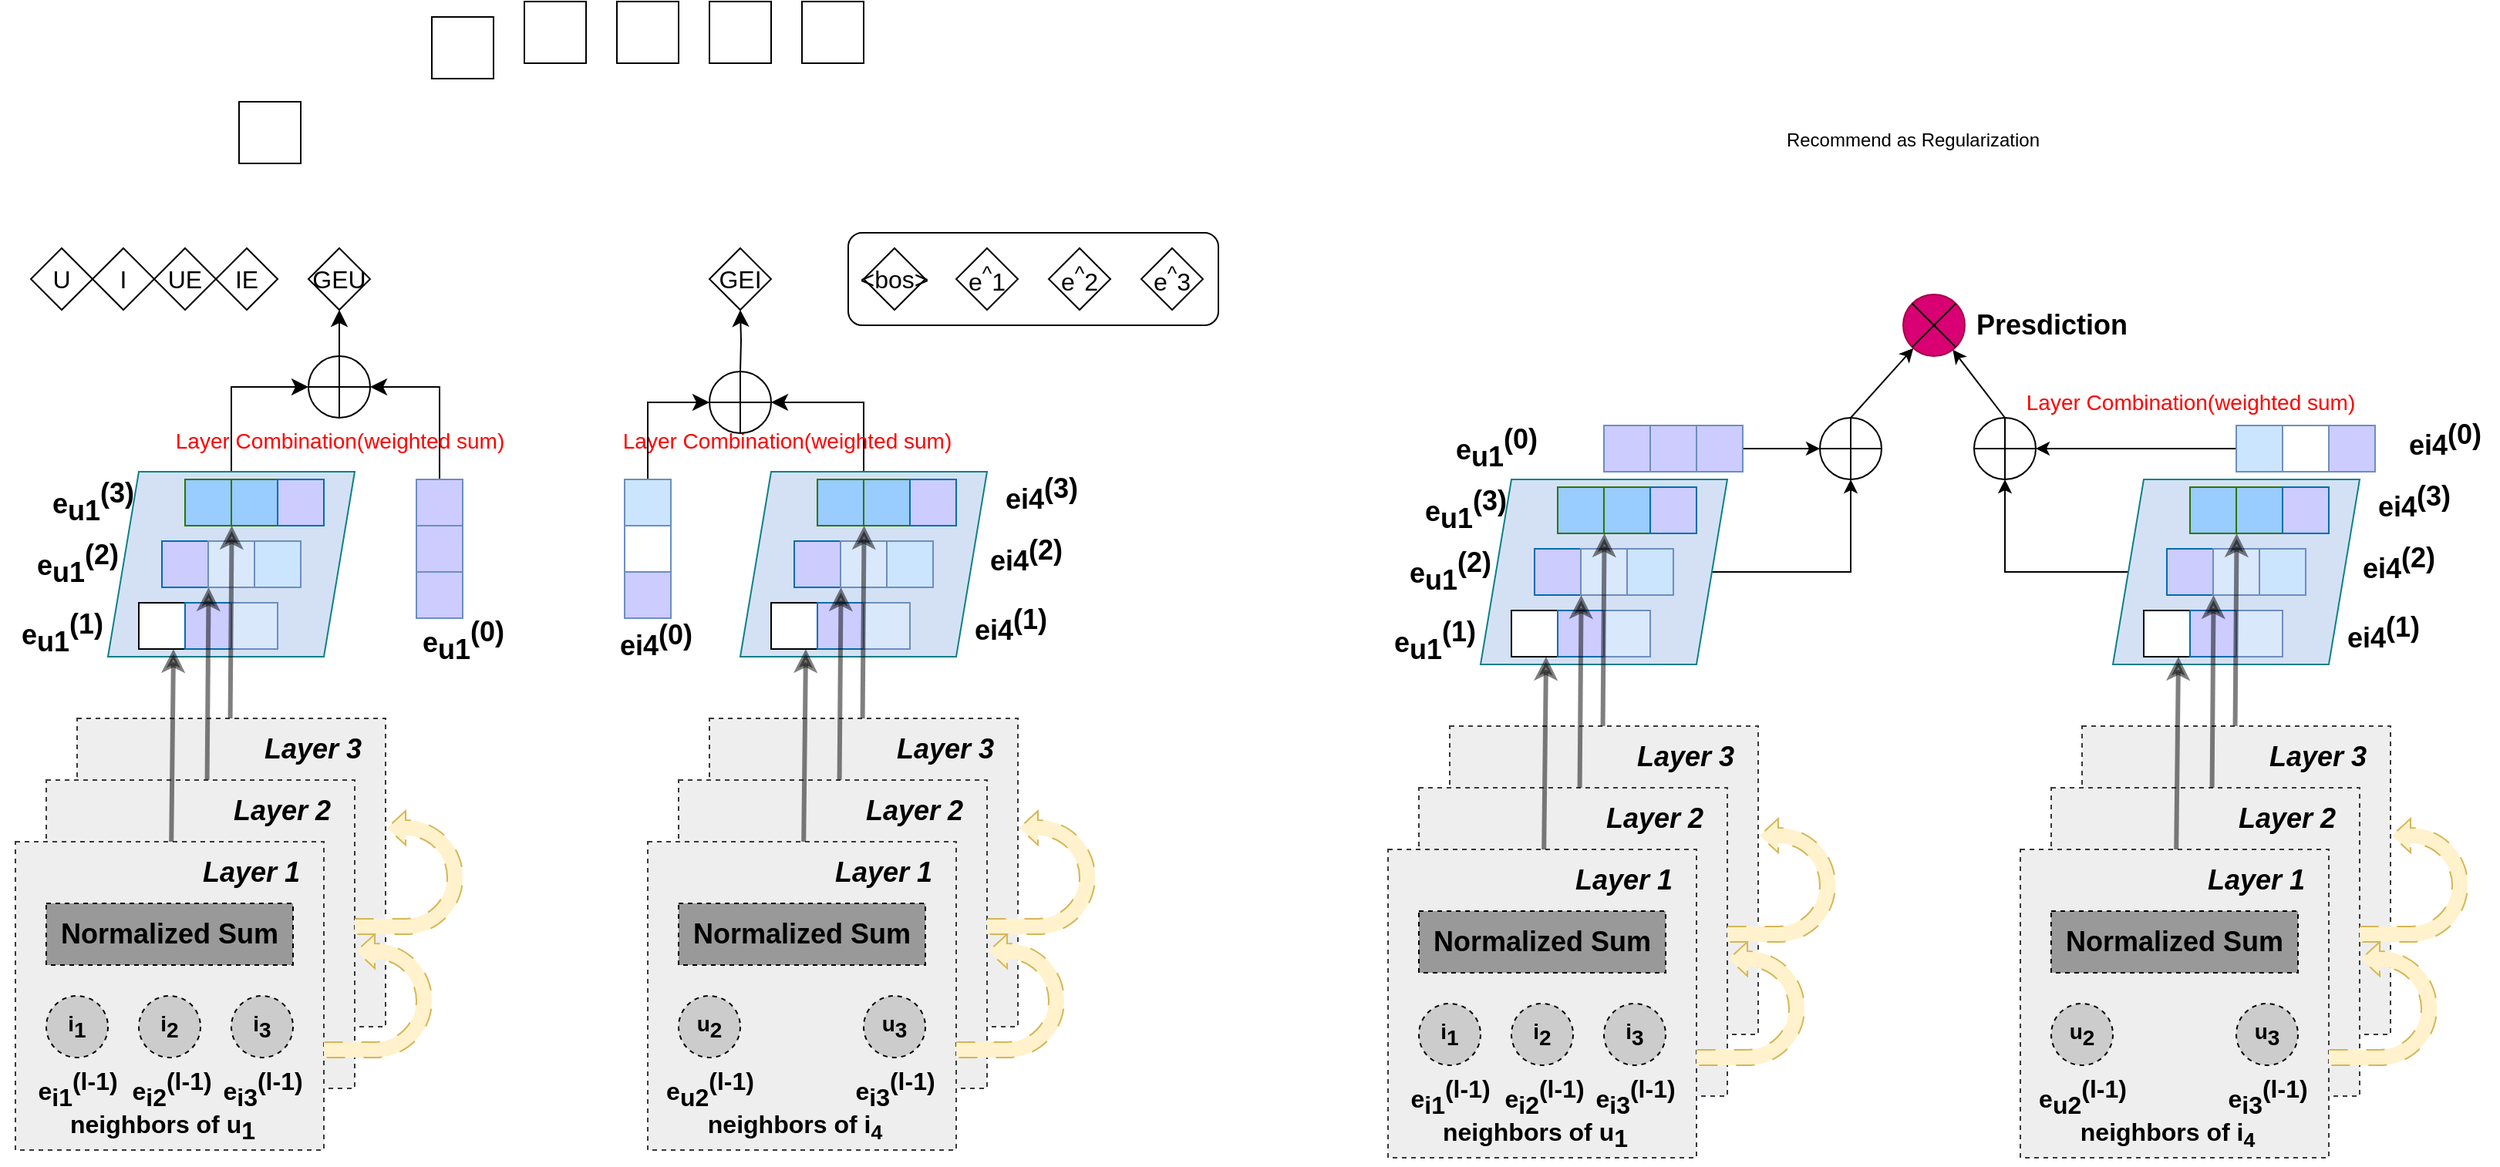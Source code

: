 <mxfile version="20.8.20" type="github" pages="2">
  <diagram name="第 1 页" id="6A69kBXLV3pPt3YaCDEA">
    <mxGraphModel dx="3050" dy="2052" grid="1" gridSize="10" guides="1" tooltips="1" connect="1" arrows="1" fold="1" page="1" pageScale="1" pageWidth="827" pageHeight="1169" math="0" shadow="0">
      <root>
        <mxCell id="0" />
        <mxCell id="1" parent="0" />
        <mxCell id="EzklrKMXd0RsQDfPtfxi-17" value="" style="rounded=1;whiteSpace=wrap;html=1;fontSize=16;" vertex="1" parent="1">
          <mxGeometry x="-390" y="-10" width="240" height="60" as="geometry" />
        </mxCell>
        <mxCell id="16Ufw4QIN5W4IYfzzf8h-66" value="" style="whiteSpace=wrap;html=1;aspect=fixed;strokeColor=#36393d;fillColor=#eeeeee;dashed=1;rounded=0;" parent="1" vertex="1">
          <mxGeometry y="310" width="200" height="200" as="geometry" />
        </mxCell>
        <mxCell id="16Ufw4QIN5W4IYfzzf8h-67" value="" style="whiteSpace=wrap;html=1;aspect=fixed;strokeColor=#36393d;fillColor=#eeeeee;dashed=1;rounded=0;" parent="1" vertex="1">
          <mxGeometry x="-20" y="350" width="200" height="200" as="geometry" />
        </mxCell>
        <mxCell id="16Ufw4QIN5W4IYfzzf8h-52" value="" style="whiteSpace=wrap;html=1;aspect=fixed;strokeColor=#36393d;fillColor=#eeeeee;dashed=1;rounded=0;" parent="1" vertex="1">
          <mxGeometry x="-40" y="390" width="200" height="200" as="geometry" />
        </mxCell>
        <mxCell id="16Ufw4QIN5W4IYfzzf8h-53" value="Normalized Sum" style="rounded=0;whiteSpace=wrap;html=1;strokeColor=default;fillColor=#999999;dashed=1;fontStyle=1;fontSize=18;" parent="1" vertex="1">
          <mxGeometry x="-20" y="430" width="160" height="40" as="geometry" />
        </mxCell>
        <mxCell id="16Ufw4QIN5W4IYfzzf8h-58" value="e&lt;sub style=&quot;font-size: 16px;&quot;&gt;i2&lt;/sub&gt;&lt;sup style=&quot;font-size: 16px;&quot;&gt;(l-1)&lt;/sup&gt;" style="text;html=1;align=center;verticalAlign=middle;resizable=0;points=[];autosize=1;strokeColor=none;fillColor=none;fontSize=16;fontStyle=1;rounded=0;" parent="1" vertex="1">
          <mxGeometry x="21" y="530" width="80" height="40" as="geometry" />
        </mxCell>
        <mxCell id="16Ufw4QIN5W4IYfzzf8h-59" value="i&lt;sub style=&quot;font-size: 14px;&quot;&gt;2&lt;/sub&gt;" style="ellipse;whiteSpace=wrap;html=1;aspect=fixed;dashed=1;strokeColor=default;fillColor=#CCCCCC;fontStyle=1;fontSize=14;rounded=0;" parent="1" vertex="1">
          <mxGeometry x="40" y="490" width="40" height="40" as="geometry" />
        </mxCell>
        <mxCell id="16Ufw4QIN5W4IYfzzf8h-61" value="e&lt;sub style=&quot;font-size: 16px;&quot;&gt;i3&lt;/sub&gt;&lt;sup style=&quot;font-size: 16px;&quot;&gt;(l-1)&lt;/sup&gt;" style="text;html=1;align=center;verticalAlign=middle;resizable=0;points=[];autosize=1;strokeColor=none;fillColor=none;fontSize=16;fontStyle=1;rounded=0;" parent="1" vertex="1">
          <mxGeometry x="80" y="530" width="80" height="40" as="geometry" />
        </mxCell>
        <mxCell id="16Ufw4QIN5W4IYfzzf8h-62" value="i&lt;sub style=&quot;font-size: 14px;&quot;&gt;3&lt;/sub&gt;" style="ellipse;whiteSpace=wrap;html=1;aspect=fixed;dashed=1;strokeColor=default;fillColor=#CCCCCC;fontStyle=1;fontSize=14;rounded=0;" parent="1" vertex="1">
          <mxGeometry x="100" y="490" width="40" height="40" as="geometry" />
        </mxCell>
        <mxCell id="16Ufw4QIN5W4IYfzzf8h-63" value="e&lt;sub style=&quot;font-size: 16px;&quot;&gt;i1&lt;/sub&gt;&lt;sup style=&quot;font-size: 16px;&quot;&gt;(l-1)&lt;/sup&gt;" style="text;html=1;align=center;verticalAlign=middle;resizable=0;points=[];autosize=1;strokeColor=none;fillColor=none;fontSize=16;fontStyle=1;rounded=0;" parent="1" vertex="1">
          <mxGeometry x="-40" y="530" width="80" height="40" as="geometry" />
        </mxCell>
        <mxCell id="16Ufw4QIN5W4IYfzzf8h-64" value="i&lt;sub style=&quot;font-size: 14px;&quot;&gt;1&lt;/sub&gt;" style="ellipse;whiteSpace=wrap;html=1;aspect=fixed;dashed=1;strokeColor=default;fillColor=#CCCCCC;fontStyle=1;fontSize=14;rounded=0;" parent="1" vertex="1">
          <mxGeometry x="-20" y="490" width="40" height="40" as="geometry" />
        </mxCell>
        <mxCell id="16Ufw4QIN5W4IYfzzf8h-65" value="neighbors of u&lt;sub style=&quot;font-size: 16px;&quot;&gt;1&lt;/sub&gt;" style="text;html=1;align=center;verticalAlign=middle;resizable=0;points=[];autosize=1;strokeColor=none;fillColor=none;fontSize=16;fontStyle=1;rounded=0;" parent="1" vertex="1">
          <mxGeometry x="-15" y="555" width="140" height="40" as="geometry" />
        </mxCell>
        <mxCell id="16Ufw4QIN5W4IYfzzf8h-68" value="&lt;b style=&quot;font-size: 18px;&quot;&gt;&lt;span style=&quot;font-size: 18px;&quot;&gt;&lt;i style=&quot;font-size: 18px;&quot;&gt;Layer 1&amp;nbsp;&lt;/i&gt;&lt;/span&gt;&lt;/b&gt;" style="text;html=1;align=center;verticalAlign=middle;resizable=0;points=[];autosize=1;strokeColor=none;fillColor=none;strokeWidth=2;fontSize=18;rounded=0;" parent="1" vertex="1">
          <mxGeometry x="70" y="390" width="90" height="40" as="geometry" />
        </mxCell>
        <mxCell id="16Ufw4QIN5W4IYfzzf8h-69" value="&lt;b style=&quot;font-size: 18px;&quot;&gt;&lt;span style=&quot;font-size: 18px;&quot;&gt;&lt;i style=&quot;font-size: 18px;&quot;&gt;Layer 2&amp;nbsp;&lt;/i&gt;&lt;/span&gt;&lt;/b&gt;" style="text;html=1;align=center;verticalAlign=middle;resizable=0;points=[];autosize=1;strokeColor=none;fillColor=none;strokeWidth=2;fontSize=18;rounded=0;" parent="1" vertex="1">
          <mxGeometry x="90" y="350" width="90" height="40" as="geometry" />
        </mxCell>
        <mxCell id="16Ufw4QIN5W4IYfzzf8h-70" value="&lt;b style=&quot;font-size: 18px;&quot;&gt;&lt;span style=&quot;font-size: 18px;&quot;&gt;&lt;i style=&quot;font-size: 18px;&quot;&gt;Layer 3&amp;nbsp;&lt;/i&gt;&lt;/span&gt;&lt;/b&gt;" style="text;html=1;align=center;verticalAlign=middle;resizable=0;points=[];autosize=1;strokeColor=none;fillColor=none;strokeWidth=2;fontSize=18;fontStyle=0;rounded=0;" parent="1" vertex="1">
          <mxGeometry x="110" y="310" width="90" height="40" as="geometry" />
        </mxCell>
        <mxCell id="Y4dpadBTWqPQi7u4R4Bw-3" style="edgeStyle=orthogonalEdgeStyle;rounded=0;orthogonalLoop=1;jettySize=auto;html=1;entryX=0.5;entryY=1;entryDx=0;entryDy=0;" parent="1" source="Y4dpadBTWqPQi7u4R4Bw-4" target="Y4dpadBTWqPQi7u4R4Bw-23" edge="1">
          <mxGeometry relative="1" as="geometry" />
        </mxCell>
        <mxCell id="Y4dpadBTWqPQi7u4R4Bw-4" value="" style="shape=parallelogram;perimeter=parallelogramPerimeter;whiteSpace=wrap;html=1;fixedSize=1;fillColor=#D4E1F5;strokeColor=#0e8088;rounded=0;" parent="1" vertex="1">
          <mxGeometry x="20" y="150" width="160" height="120" as="geometry" />
        </mxCell>
        <mxCell id="Y4dpadBTWqPQi7u4R4Bw-5" value="" style="whiteSpace=wrap;html=1;aspect=fixed;fillColor=#99CCFF;fontColor=#ffffff;strokeColor=#2D7600;rounded=0;" parent="1" vertex="1">
          <mxGeometry x="70" y="155" width="30" height="30" as="geometry" />
        </mxCell>
        <mxCell id="Y4dpadBTWqPQi7u4R4Bw-6" value="" style="whiteSpace=wrap;html=1;aspect=fixed;fillColor=#99CCFF;fontColor=#ffffff;strokeColor=#2D7600;rounded=0;" parent="1" vertex="1">
          <mxGeometry x="100" y="155" width="30" height="30" as="geometry" />
        </mxCell>
        <mxCell id="Y4dpadBTWqPQi7u4R4Bw-7" value="" style="whiteSpace=wrap;html=1;aspect=fixed;strokeColor=#006EAF;fillColor=#CCCCFF;fontColor=#ffffff;rounded=0;" parent="1" vertex="1">
          <mxGeometry x="130" y="155" width="30" height="30" as="geometry" />
        </mxCell>
        <mxCell id="Y4dpadBTWqPQi7u4R4Bw-8" value="" style="whiteSpace=wrap;html=1;aspect=fixed;strokeColor=#006EAF;fillColor=#CCCCFF;fontColor=#ffffff;rounded=0;" parent="1" vertex="1">
          <mxGeometry x="55" y="195" width="30" height="30" as="geometry" />
        </mxCell>
        <mxCell id="Y4dpadBTWqPQi7u4R4Bw-9" value="" style="whiteSpace=wrap;html=1;aspect=fixed;strokeColor=#6c8ebf;fillColor=#dae8fc;gradientColor=none;rounded=0;" parent="1" vertex="1">
          <mxGeometry x="85" y="195" width="30" height="30" as="geometry" />
        </mxCell>
        <mxCell id="Y4dpadBTWqPQi7u4R4Bw-10" value="" style="whiteSpace=wrap;html=1;aspect=fixed;strokeColor=#6c8ebf;fillColor=#CCE5FF;gradientColor=none;rounded=0;" parent="1" vertex="1">
          <mxGeometry x="115" y="195" width="30" height="30" as="geometry" />
        </mxCell>
        <mxCell id="Y4dpadBTWqPQi7u4R4Bw-11" value="" style="whiteSpace=wrap;html=1;aspect=fixed;rounded=0;" parent="1" vertex="1">
          <mxGeometry x="40" y="235" width="30" height="30" as="geometry" />
        </mxCell>
        <mxCell id="Y4dpadBTWqPQi7u4R4Bw-12" value="" style="whiteSpace=wrap;html=1;aspect=fixed;fillColor=#CCCCFF;fontColor=#ffffff;strokeColor=#006EAF;rounded=0;" parent="1" vertex="1">
          <mxGeometry x="70" y="235" width="30" height="30" as="geometry" />
        </mxCell>
        <mxCell id="Y4dpadBTWqPQi7u4R4Bw-13" value="" style="whiteSpace=wrap;html=1;aspect=fixed;strokeColor=#6c8ebf;fillColor=#dae8fc;gradientColor=none;rounded=0;" parent="1" vertex="1">
          <mxGeometry x="100" y="235" width="30" height="30" as="geometry" />
        </mxCell>
        <mxCell id="Y4dpadBTWqPQi7u4R4Bw-14" value="e&lt;sub style=&quot;font-size: 18px;&quot;&gt;u1&lt;/sub&gt;&lt;sup style=&quot;font-size: 18px;&quot;&gt;(3)&lt;/sup&gt;" style="text;html=1;align=center;verticalAlign=middle;resizable=0;points=[];autosize=1;strokeColor=none;fillColor=none;fontStyle=1;fontSize=18;rounded=0;" parent="1" vertex="1">
          <mxGeometry x="-30" y="145" width="80" height="50" as="geometry" />
        </mxCell>
        <mxCell id="Y4dpadBTWqPQi7u4R4Bw-15" value="e&lt;sub style=&quot;font-size: 18px;&quot;&gt;u1&lt;/sub&gt;&lt;sup style=&quot;font-size: 18px;&quot;&gt;(2)&lt;/sup&gt;" style="text;html=1;align=center;verticalAlign=middle;resizable=0;points=[];autosize=1;strokeColor=none;fillColor=none;fontStyle=1;fontSize=18;rounded=0;" parent="1" vertex="1">
          <mxGeometry x="-40" y="185" width="80" height="50" as="geometry" />
        </mxCell>
        <mxCell id="Y4dpadBTWqPQi7u4R4Bw-16" value="e&lt;sub style=&quot;font-size: 18px;&quot;&gt;u1&lt;/sub&gt;&lt;sup style=&quot;font-size: 18px;&quot;&gt;(1)&lt;/sup&gt;" style="text;html=1;align=center;verticalAlign=middle;resizable=0;points=[];autosize=1;strokeColor=none;fillColor=none;fontStyle=1;fontSize=18;rounded=0;" parent="1" vertex="1">
          <mxGeometry x="-50" y="230" width="80" height="50" as="geometry" />
        </mxCell>
        <mxCell id="Y4dpadBTWqPQi7u4R4Bw-29" value="" style="endArrow=classic;html=1;rounded=0;entryX=0.75;entryY=1;entryDx=0;entryDy=0;strokeWidth=3;opacity=50;" parent="1" edge="1">
          <mxGeometry width="50" height="50" relative="1" as="geometry">
            <mxPoint x="84.29" y="350" as="sourcePoint" />
            <mxPoint x="85.29" y="225" as="targetPoint" />
          </mxGeometry>
        </mxCell>
        <mxCell id="Y4dpadBTWqPQi7u4R4Bw-17" value="e&lt;sub style=&quot;font-size: 18px;&quot;&gt;u1&lt;/sub&gt;&lt;sup style=&quot;font-size: 18px;&quot;&gt;(0)&lt;/sup&gt;" style="text;html=1;align=center;verticalAlign=middle;resizable=0;points=[];autosize=1;strokeColor=none;fillColor=none;fontStyle=1;fontSize=18;rounded=0;" parent="1" vertex="1">
          <mxGeometry x="-10" y="105" width="80" height="50" as="geometry" />
        </mxCell>
        <mxCell id="Y4dpadBTWqPQi7u4R4Bw-18" value="" style="whiteSpace=wrap;html=1;aspect=fixed;fillColor=#CCCCFF;strokeColor=#6c8ebf;gradientColor=none;rounded=0;" parent="1" vertex="1">
          <mxGeometry x="100" y="115" width="30" height="30" as="geometry" />
        </mxCell>
        <mxCell id="Y4dpadBTWqPQi7u4R4Bw-19" style="edgeStyle=orthogonalEdgeStyle;rounded=0;orthogonalLoop=1;jettySize=auto;html=1;startArrow=none;" parent="1" source="Y4dpadBTWqPQi7u4R4Bw-77" edge="1">
          <mxGeometry relative="1" as="geometry">
            <mxPoint x="240" y="130" as="targetPoint" />
          </mxGeometry>
        </mxCell>
        <mxCell id="Y4dpadBTWqPQi7u4R4Bw-20" value="" style="whiteSpace=wrap;html=1;aspect=fixed;strokeColor=#6c8ebf;fillColor=#CCCCFF;gradientColor=none;rounded=0;" parent="1" vertex="1">
          <mxGeometry x="130" y="115" width="30" height="30" as="geometry" />
        </mxCell>
        <mxCell id="Y4dpadBTWqPQi7u4R4Bw-28" value="" style="endArrow=classic;html=1;rounded=0;entryX=0.75;entryY=1;entryDx=0;entryDy=0;strokeWidth=3;opacity=50;labelBackgroundColor=default;labelBorderColor=none;fontStyle=0;shadow=0;" parent="1" source="16Ufw4QIN5W4IYfzzf8h-52" target="Y4dpadBTWqPQi7u4R4Bw-11" edge="1">
          <mxGeometry width="50" height="50" relative="1" as="geometry">
            <mxPoint x="440" y="300" as="sourcePoint" />
            <mxPoint x="490" y="250" as="targetPoint" />
          </mxGeometry>
        </mxCell>
        <mxCell id="Y4dpadBTWqPQi7u4R4Bw-30" value="" style="endArrow=classic;html=1;rounded=0;entryX=0.75;entryY=1;entryDx=0;entryDy=0;strokeWidth=3;opacity=50;jumpStyle=arc;jumpSize=6;" parent="1" edge="1">
          <mxGeometry width="50" height="50" relative="1" as="geometry">
            <mxPoint x="99.29" y="310" as="sourcePoint" />
            <mxPoint x="100.29" y="185" as="targetPoint" />
          </mxGeometry>
        </mxCell>
        <mxCell id="Y4dpadBTWqPQi7u4R4Bw-33" value="" style="html=1;shadow=0;dashed=1;align=center;verticalAlign=middle;shape=mxgraph.arrows2.uTurnArrow;dy=5;arrowHead=22.06;dx2=12;rotation=0;flipH=1;dashPattern=12 12;fillColor=#fff2cc;strokeColor=#d6b656;rounded=0;" parent="1" vertex="1">
          <mxGeometry x="160" y="450" width="70" height="80" as="geometry" />
        </mxCell>
        <mxCell id="Y4dpadBTWqPQi7u4R4Bw-34" value="" style="html=1;shadow=0;dashed=1;align=center;verticalAlign=middle;shape=mxgraph.arrows2.uTurnArrow;dy=5;arrowHead=22.06;dx2=12;rotation=0;flipH=1;dashPattern=12 12;fillColor=#fff2cc;strokeColor=#d6b656;rounded=0;" parent="1" vertex="1">
          <mxGeometry x="180" y="370" width="70" height="80" as="geometry" />
        </mxCell>
        <mxCell id="Y4dpadBTWqPQi7u4R4Bw-35" value="" style="whiteSpace=wrap;html=1;aspect=fixed;strokeColor=#36393d;fillColor=#eeeeee;dashed=1;rounded=0;" parent="1" vertex="1">
          <mxGeometry x="410" y="310" width="200" height="200" as="geometry" />
        </mxCell>
        <mxCell id="Y4dpadBTWqPQi7u4R4Bw-36" value="" style="whiteSpace=wrap;html=1;aspect=fixed;strokeColor=#36393d;fillColor=#eeeeee;dashed=1;rounded=0;" parent="1" vertex="1">
          <mxGeometry x="390" y="350" width="200" height="200" as="geometry" />
        </mxCell>
        <mxCell id="Y4dpadBTWqPQi7u4R4Bw-37" value="" style="whiteSpace=wrap;html=1;aspect=fixed;strokeColor=#36393d;fillColor=#eeeeee;dashed=1;rounded=0;" parent="1" vertex="1">
          <mxGeometry x="370" y="390" width="200" height="200" as="geometry" />
        </mxCell>
        <mxCell id="Y4dpadBTWqPQi7u4R4Bw-38" value="Normalized Sum" style="rounded=0;whiteSpace=wrap;html=1;strokeColor=default;fillColor=#999999;dashed=1;fontStyle=1;fontSize=18;" parent="1" vertex="1">
          <mxGeometry x="390" y="430" width="160" height="40" as="geometry" />
        </mxCell>
        <mxCell id="Y4dpadBTWqPQi7u4R4Bw-41" value="e&lt;sub style=&quot;font-size: 16px;&quot;&gt;i3&lt;/sub&gt;&lt;sup style=&quot;font-size: 16px;&quot;&gt;(l-1)&lt;/sup&gt;" style="text;html=1;align=center;verticalAlign=middle;resizable=0;points=[];autosize=1;strokeColor=none;fillColor=none;fontSize=16;fontStyle=1;rounded=0;" parent="1" vertex="1">
          <mxGeometry x="490" y="530" width="80" height="40" as="geometry" />
        </mxCell>
        <mxCell id="Y4dpadBTWqPQi7u4R4Bw-42" value="u&lt;sub style=&quot;font-size: 14px;&quot;&gt;&lt;font style=&quot;font-size: 14px;&quot;&gt;3&lt;/font&gt;&lt;/sub&gt;" style="ellipse;whiteSpace=wrap;html=1;aspect=fixed;dashed=1;strokeColor=default;fillColor=#CCCCCC;fontSize=14;fontStyle=1;rounded=0;" parent="1" vertex="1">
          <mxGeometry x="510" y="490" width="40" height="40" as="geometry" />
        </mxCell>
        <mxCell id="Y4dpadBTWqPQi7u4R4Bw-43" value="e&lt;sub style=&quot;font-size: 16px;&quot;&gt;u2&lt;/sub&gt;&lt;sup style=&quot;font-size: 16px;&quot;&gt;(l-1)&lt;/sup&gt;" style="text;html=1;align=center;verticalAlign=middle;resizable=0;points=[];autosize=1;strokeColor=none;fillColor=none;fontSize=16;fontStyle=1;rounded=0;" parent="1" vertex="1">
          <mxGeometry x="370" y="530" width="80" height="40" as="geometry" />
        </mxCell>
        <mxCell id="Y4dpadBTWqPQi7u4R4Bw-44" value="u&lt;sub style=&quot;font-size: 14px;&quot;&gt;2&lt;/sub&gt;" style="ellipse;whiteSpace=wrap;html=1;aspect=fixed;dashed=1;strokeColor=default;fillColor=#CCCCCC;fontSize=14;fontStyle=1;rounded=0;" parent="1" vertex="1">
          <mxGeometry x="390" y="490" width="40" height="40" as="geometry" />
        </mxCell>
        <mxCell id="Y4dpadBTWqPQi7u4R4Bw-45" value="neighbors of i&lt;span style=&quot;font-size: 16px;&quot;&gt;&lt;sub&gt;4&lt;/sub&gt;&lt;/span&gt;" style="text;html=1;align=center;verticalAlign=middle;resizable=0;points=[];autosize=1;strokeColor=none;fillColor=none;fontSize=16;fontStyle=1;rounded=0;" parent="1" vertex="1">
          <mxGeometry x="395" y="555" width="140" height="40" as="geometry" />
        </mxCell>
        <mxCell id="Y4dpadBTWqPQi7u4R4Bw-46" value="&lt;b style=&quot;font-size: 18px;&quot;&gt;&lt;span style=&quot;font-size: 18px;&quot;&gt;&lt;i style=&quot;font-size: 18px;&quot;&gt;Layer 1&amp;nbsp;&lt;/i&gt;&lt;/span&gt;&lt;/b&gt;" style="text;html=1;align=center;verticalAlign=middle;resizable=0;points=[];autosize=1;strokeColor=none;fillColor=none;strokeWidth=2;fontSize=18;rounded=0;" parent="1" vertex="1">
          <mxGeometry x="480" y="390" width="90" height="40" as="geometry" />
        </mxCell>
        <mxCell id="Y4dpadBTWqPQi7u4R4Bw-47" value="&lt;b style=&quot;font-size: 18px;&quot;&gt;&lt;span style=&quot;font-size: 18px;&quot;&gt;&lt;i style=&quot;font-size: 18px;&quot;&gt;Layer 2&amp;nbsp;&lt;/i&gt;&lt;/span&gt;&lt;/b&gt;" style="text;html=1;align=center;verticalAlign=middle;resizable=0;points=[];autosize=1;strokeColor=none;fillColor=none;strokeWidth=2;fontSize=18;rounded=0;" parent="1" vertex="1">
          <mxGeometry x="500" y="350" width="90" height="40" as="geometry" />
        </mxCell>
        <mxCell id="Y4dpadBTWqPQi7u4R4Bw-48" value="&lt;b style=&quot;font-size: 18px;&quot;&gt;&lt;span style=&quot;font-size: 18px;&quot;&gt;&lt;i style=&quot;font-size: 18px;&quot;&gt;Layer 3&amp;nbsp;&lt;/i&gt;&lt;/span&gt;&lt;/b&gt;" style="text;html=1;align=center;verticalAlign=middle;resizable=0;points=[];autosize=1;strokeColor=none;fillColor=none;strokeWidth=2;fontSize=18;fontStyle=0;rounded=0;" parent="1" vertex="1">
          <mxGeometry x="520" y="310" width="90" height="40" as="geometry" />
        </mxCell>
        <mxCell id="Y4dpadBTWqPQi7u4R4Bw-49" style="edgeStyle=orthogonalEdgeStyle;rounded=0;orthogonalLoop=1;jettySize=auto;html=1;entryX=0.5;entryY=1;entryDx=0;entryDy=0;" parent="1" source="Y4dpadBTWqPQi7u4R4Bw-50" target="Y4dpadBTWqPQi7u4R4Bw-70" edge="1">
          <mxGeometry relative="1" as="geometry" />
        </mxCell>
        <mxCell id="Y4dpadBTWqPQi7u4R4Bw-50" value="" style="shape=parallelogram;perimeter=parallelogramPerimeter;whiteSpace=wrap;html=1;fixedSize=1;fillColor=#D4E1F5;strokeColor=#0e8088;rounded=0;" parent="1" vertex="1">
          <mxGeometry x="430" y="150" width="160" height="120" as="geometry" />
        </mxCell>
        <mxCell id="Y4dpadBTWqPQi7u4R4Bw-51" value="" style="whiteSpace=wrap;html=1;aspect=fixed;fillColor=#99CCFF;fontColor=#ffffff;strokeColor=#2D7600;rounded=0;" parent="1" vertex="1">
          <mxGeometry x="480" y="155" width="30" height="30" as="geometry" />
        </mxCell>
        <mxCell id="Y4dpadBTWqPQi7u4R4Bw-52" value="" style="whiteSpace=wrap;html=1;aspect=fixed;fillColor=#99CCFF;fontColor=#ffffff;strokeColor=#2D7600;rounded=0;" parent="1" vertex="1">
          <mxGeometry x="510" y="155" width="30" height="30" as="geometry" />
        </mxCell>
        <mxCell id="Y4dpadBTWqPQi7u4R4Bw-53" value="" style="whiteSpace=wrap;html=1;aspect=fixed;strokeColor=#006EAF;fillColor=#CCCCFF;fontColor=#ffffff;rounded=0;" parent="1" vertex="1">
          <mxGeometry x="540" y="155" width="30" height="30" as="geometry" />
        </mxCell>
        <mxCell id="Y4dpadBTWqPQi7u4R4Bw-54" value="" style="whiteSpace=wrap;html=1;aspect=fixed;strokeColor=#006EAF;fillColor=#CCCCFF;fontColor=#ffffff;rounded=0;" parent="1" vertex="1">
          <mxGeometry x="465" y="195" width="30" height="30" as="geometry" />
        </mxCell>
        <mxCell id="Y4dpadBTWqPQi7u4R4Bw-55" value="" style="whiteSpace=wrap;html=1;aspect=fixed;strokeColor=#6c8ebf;fillColor=#dae8fc;gradientColor=none;rounded=0;" parent="1" vertex="1">
          <mxGeometry x="495" y="195" width="30" height="30" as="geometry" />
        </mxCell>
        <mxCell id="Y4dpadBTWqPQi7u4R4Bw-56" value="" style="whiteSpace=wrap;html=1;aspect=fixed;strokeColor=#6c8ebf;fillColor=#CCE5FF;gradientColor=none;rounded=0;" parent="1" vertex="1">
          <mxGeometry x="525" y="195" width="30" height="30" as="geometry" />
        </mxCell>
        <mxCell id="Y4dpadBTWqPQi7u4R4Bw-57" value="" style="whiteSpace=wrap;html=1;aspect=fixed;rounded=0;" parent="1" vertex="1">
          <mxGeometry x="450" y="235" width="30" height="30" as="geometry" />
        </mxCell>
        <mxCell id="Y4dpadBTWqPQi7u4R4Bw-58" value="" style="whiteSpace=wrap;html=1;aspect=fixed;fillColor=#CCCCFF;fontColor=#ffffff;strokeColor=#006EAF;rounded=0;" parent="1" vertex="1">
          <mxGeometry x="480" y="235" width="30" height="30" as="geometry" />
        </mxCell>
        <mxCell id="Y4dpadBTWqPQi7u4R4Bw-59" value="" style="whiteSpace=wrap;html=1;aspect=fixed;strokeColor=#6c8ebf;fillColor=#dae8fc;gradientColor=none;rounded=0;" parent="1" vertex="1">
          <mxGeometry x="510" y="235" width="30" height="30" as="geometry" />
        </mxCell>
        <mxCell id="Y4dpadBTWqPQi7u4R4Bw-60" value="ei4&lt;sup style=&quot;font-size: 18px;&quot;&gt;(3)&lt;/sup&gt;" style="text;html=1;align=center;verticalAlign=middle;resizable=0;points=[];autosize=1;strokeColor=none;fillColor=none;fontStyle=1;fontSize=18;rounded=0;" parent="1" vertex="1">
          <mxGeometry x="590" y="145" width="70" height="40" as="geometry" />
        </mxCell>
        <mxCell id="Y4dpadBTWqPQi7u4R4Bw-61" value="ei4&lt;sup style=&quot;font-size: 18px;&quot;&gt;(2)&lt;/sup&gt;" style="text;html=1;align=center;verticalAlign=middle;resizable=0;points=[];autosize=1;strokeColor=none;fillColor=none;fontStyle=1;fontSize=18;rounded=0;" parent="1" vertex="1">
          <mxGeometry x="580" y="185" width="70" height="40" as="geometry" />
        </mxCell>
        <mxCell id="Y4dpadBTWqPQi7u4R4Bw-62" value="ei4&lt;sup style=&quot;font-size: 18px;&quot;&gt;(1)&lt;/sup&gt;" style="text;html=1;align=center;verticalAlign=middle;resizable=0;points=[];autosize=1;strokeColor=none;fillColor=none;fontStyle=1;fontSize=18;rounded=0;" parent="1" vertex="1">
          <mxGeometry x="570" y="230" width="70" height="40" as="geometry" />
        </mxCell>
        <mxCell id="Y4dpadBTWqPQi7u4R4Bw-63" value="" style="endArrow=classic;html=1;rounded=0;entryX=0.75;entryY=1;entryDx=0;entryDy=0;strokeWidth=3;opacity=50;" parent="1" edge="1">
          <mxGeometry width="50" height="50" relative="1" as="geometry">
            <mxPoint x="494.29" y="350" as="sourcePoint" />
            <mxPoint x="495.29" y="225" as="targetPoint" />
          </mxGeometry>
        </mxCell>
        <mxCell id="Y4dpadBTWqPQi7u4R4Bw-64" value="ei4&lt;sup style=&quot;font-size: 18px;&quot;&gt;(0)&lt;/sup&gt;" style="text;html=1;align=center;verticalAlign=middle;resizable=0;points=[];autosize=1;strokeColor=none;fillColor=none;fontStyle=1;fontSize=18;rounded=0;" parent="1" vertex="1">
          <mxGeometry x="610" y="105" width="70" height="40" as="geometry" />
        </mxCell>
        <mxCell id="Y4dpadBTWqPQi7u4R4Bw-83" style="edgeStyle=orthogonalEdgeStyle;rounded=0;jumpStyle=none;jumpSize=6;orthogonalLoop=1;jettySize=auto;html=1;shadow=0;labelBackgroundColor=default;labelBorderColor=none;strokeWidth=1;fontSize=16;" parent="1" source="Y4dpadBTWqPQi7u4R4Bw-65" edge="1">
          <mxGeometry relative="1" as="geometry">
            <mxPoint x="380" y="130" as="targetPoint" />
          </mxGeometry>
        </mxCell>
        <mxCell id="Y4dpadBTWqPQi7u4R4Bw-65" value="" style="whiteSpace=wrap;html=1;aspect=fixed;fillColor=#CCE5FF;strokeColor=#6c8ebf;gradientColor=none;rounded=0;" parent="1" vertex="1">
          <mxGeometry x="510" y="115" width="30" height="30" as="geometry" />
        </mxCell>
        <mxCell id="Y4dpadBTWqPQi7u4R4Bw-67" value="" style="whiteSpace=wrap;html=1;aspect=fixed;strokeColor=#6c8ebf;fillColor=#FFFFFF;gradientColor=none;rounded=0;" parent="1" vertex="1">
          <mxGeometry x="540" y="115" width="30" height="30" as="geometry" />
        </mxCell>
        <mxCell id="Y4dpadBTWqPQi7u4R4Bw-73" value="" style="endArrow=classic;html=1;rounded=0;entryX=0.75;entryY=1;entryDx=0;entryDy=0;strokeWidth=3;opacity=50;labelBackgroundColor=default;labelBorderColor=none;fontStyle=0;shadow=0;" parent="1" source="Y4dpadBTWqPQi7u4R4Bw-37" target="Y4dpadBTWqPQi7u4R4Bw-57" edge="1">
          <mxGeometry width="50" height="50" relative="1" as="geometry">
            <mxPoint x="850" y="300" as="sourcePoint" />
            <mxPoint x="900" y="250" as="targetPoint" />
          </mxGeometry>
        </mxCell>
        <mxCell id="Y4dpadBTWqPQi7u4R4Bw-74" value="" style="endArrow=classic;html=1;rounded=0;entryX=0.75;entryY=1;entryDx=0;entryDy=0;strokeWidth=3;opacity=50;jumpStyle=arc;jumpSize=6;" parent="1" edge="1">
          <mxGeometry width="50" height="50" relative="1" as="geometry">
            <mxPoint x="509.29" y="310" as="sourcePoint" />
            <mxPoint x="510.29" y="185" as="targetPoint" />
          </mxGeometry>
        </mxCell>
        <mxCell id="Y4dpadBTWqPQi7u4R4Bw-75" value="" style="html=1;shadow=0;dashed=1;align=center;verticalAlign=middle;shape=mxgraph.arrows2.uTurnArrow;dy=5;arrowHead=22.06;dx2=12;rotation=0;flipH=1;dashPattern=12 12;fillColor=#fff2cc;strokeColor=#d6b656;rounded=0;" parent="1" vertex="1">
          <mxGeometry x="570" y="450" width="70" height="80" as="geometry" />
        </mxCell>
        <mxCell id="Y4dpadBTWqPQi7u4R4Bw-76" value="" style="html=1;shadow=0;dashed=1;align=center;verticalAlign=middle;shape=mxgraph.arrows2.uTurnArrow;dy=5;arrowHead=22.06;dx2=12;rotation=0;flipH=1;dashPattern=12 12;fillColor=#fff2cc;strokeColor=#d6b656;rounded=0;" parent="1" vertex="1">
          <mxGeometry x="590" y="370" width="70" height="80" as="geometry" />
        </mxCell>
        <mxCell id="Y4dpadBTWqPQi7u4R4Bw-77" value="" style="whiteSpace=wrap;html=1;aspect=fixed;fillColor=#CCCCFF;strokeColor=#6c8ebf;gradientColor=none;rounded=0;" parent="1" vertex="1">
          <mxGeometry x="160" y="115" width="30" height="30" as="geometry" />
        </mxCell>
        <mxCell id="Y4dpadBTWqPQi7u4R4Bw-79" value="" style="whiteSpace=wrap;html=1;aspect=fixed;strokeColor=#6c8ebf;fillColor=#CCCCFF;gradientColor=none;rounded=0;" parent="1" vertex="1">
          <mxGeometry x="570" y="115" width="30" height="30" as="geometry" />
        </mxCell>
        <mxCell id="Y4dpadBTWqPQi7u4R4Bw-70" value="" style="ellipse;whiteSpace=wrap;html=1;aspect=fixed;rounded=0;" parent="1" vertex="1">
          <mxGeometry x="340" y="110" width="40" height="40" as="geometry" />
        </mxCell>
        <mxCell id="Y4dpadBTWqPQi7u4R4Bw-71" value="" style="endArrow=none;html=1;rounded=0;exitX=0.5;exitY=1;exitDx=0;exitDy=0;entryX=0.5;entryY=0;entryDx=0;entryDy=0;" parent="1" source="Y4dpadBTWqPQi7u4R4Bw-70" target="Y4dpadBTWqPQi7u4R4Bw-70" edge="1">
          <mxGeometry width="50" height="50" relative="1" as="geometry">
            <mxPoint x="670" y="170" as="sourcePoint" />
            <mxPoint x="720" y="120" as="targetPoint" />
          </mxGeometry>
        </mxCell>
        <mxCell id="Y4dpadBTWqPQi7u4R4Bw-72" value="" style="endArrow=none;html=1;rounded=0;exitX=0;exitY=0.5;exitDx=0;exitDy=0;entryX=1;entryY=0.5;entryDx=0;entryDy=0;" parent="1" source="Y4dpadBTWqPQi7u4R4Bw-70" target="Y4dpadBTWqPQi7u4R4Bw-70" edge="1">
          <mxGeometry width="50" height="50" relative="1" as="geometry">
            <mxPoint x="670" y="170" as="sourcePoint" />
            <mxPoint x="720" y="120" as="targetPoint" />
          </mxGeometry>
        </mxCell>
        <mxCell id="Y4dpadBTWqPQi7u4R4Bw-23" value="" style="ellipse;whiteSpace=wrap;html=1;aspect=fixed;rounded=0;" parent="1" vertex="1">
          <mxGeometry x="240" y="110" width="40" height="40" as="geometry" />
        </mxCell>
        <mxCell id="Y4dpadBTWqPQi7u4R4Bw-24" value="" style="endArrow=none;html=1;rounded=0;exitX=0.5;exitY=1;exitDx=0;exitDy=0;entryX=0.5;entryY=0;entryDx=0;entryDy=0;" parent="1" source="Y4dpadBTWqPQi7u4R4Bw-23" target="Y4dpadBTWqPQi7u4R4Bw-23" edge="1">
          <mxGeometry width="50" height="50" relative="1" as="geometry">
            <mxPoint x="260" y="170" as="sourcePoint" />
            <mxPoint x="310" y="120" as="targetPoint" />
          </mxGeometry>
        </mxCell>
        <mxCell id="Y4dpadBTWqPQi7u4R4Bw-25" value="" style="endArrow=none;html=1;rounded=0;exitX=0;exitY=0.5;exitDx=0;exitDy=0;entryX=1;entryY=0.5;entryDx=0;entryDy=0;" parent="1" source="Y4dpadBTWqPQi7u4R4Bw-23" target="Y4dpadBTWqPQi7u4R4Bw-23" edge="1">
          <mxGeometry width="50" height="50" relative="1" as="geometry">
            <mxPoint x="260" y="170" as="sourcePoint" />
            <mxPoint x="310" y="120" as="targetPoint" />
          </mxGeometry>
        </mxCell>
        <mxCell id="Y4dpadBTWqPQi7u4R4Bw-84" value="" style="endArrow=classic;html=1;rounded=0;shadow=0;labelBackgroundColor=default;labelBorderColor=none;strokeWidth=1;fontSize=16;jumpStyle=none;jumpSize=6;exitX=0.5;exitY=0;exitDx=0;exitDy=0;" parent="1" source="Y4dpadBTWqPQi7u4R4Bw-23" target="Y4dpadBTWqPQi7u4R4Bw-86" edge="1">
          <mxGeometry width="50" height="50" relative="1" as="geometry">
            <mxPoint x="350" y="160" as="sourcePoint" />
            <mxPoint x="300" y="70" as="targetPoint" />
          </mxGeometry>
        </mxCell>
        <mxCell id="Y4dpadBTWqPQi7u4R4Bw-86" value="" style="ellipse;whiteSpace=wrap;html=1;aspect=fixed;strokeWidth=1;fontSize=16;fillColor=#d80073;fontColor=#ffffff;strokeColor=#A50040;rounded=0;" parent="1" vertex="1">
          <mxGeometry x="294" y="30" width="40" height="40" as="geometry" />
        </mxCell>
        <mxCell id="Y4dpadBTWqPQi7u4R4Bw-88" value="" style="endArrow=classic;html=1;rounded=0;shadow=0;labelBackgroundColor=default;labelBorderColor=none;strokeWidth=1;fontSize=16;jumpStyle=none;jumpSize=6;" parent="1" target="Y4dpadBTWqPQi7u4R4Bw-86" edge="1">
          <mxGeometry width="50" height="50" relative="1" as="geometry">
            <mxPoint x="360" y="110" as="sourcePoint" />
            <mxPoint x="400" y="110" as="targetPoint" />
          </mxGeometry>
        </mxCell>
        <mxCell id="Y4dpadBTWqPQi7u4R4Bw-89" value="" style="endArrow=none;html=1;rounded=0;shadow=0;labelBackgroundColor=default;labelBorderColor=none;strokeWidth=1;fontSize=16;jumpStyle=none;jumpSize=6;exitX=0;exitY=1;exitDx=0;exitDy=0;entryX=1;entryY=0;entryDx=0;entryDy=0;" parent="1" source="Y4dpadBTWqPQi7u4R4Bw-86" target="Y4dpadBTWqPQi7u4R4Bw-86" edge="1">
          <mxGeometry width="50" height="50" relative="1" as="geometry">
            <mxPoint x="270" y="190" as="sourcePoint" />
            <mxPoint x="320" y="140" as="targetPoint" />
          </mxGeometry>
        </mxCell>
        <mxCell id="Y4dpadBTWqPQi7u4R4Bw-90" value="" style="endArrow=none;html=1;rounded=0;shadow=0;labelBackgroundColor=default;labelBorderColor=none;strokeWidth=1;fontSize=16;jumpStyle=none;jumpSize=6;exitX=1;exitY=1;exitDx=0;exitDy=0;entryX=0;entryY=0;entryDx=0;entryDy=0;" parent="1" source="Y4dpadBTWqPQi7u4R4Bw-86" target="Y4dpadBTWqPQi7u4R4Bw-86" edge="1">
          <mxGeometry width="50" height="50" relative="1" as="geometry">
            <mxPoint x="270" y="190" as="sourcePoint" />
            <mxPoint x="320" y="140" as="targetPoint" />
          </mxGeometry>
        </mxCell>
        <mxCell id="Y4dpadBTWqPQi7u4R4Bw-91" value="Presdiction" style="text;html=1;align=center;verticalAlign=middle;resizable=0;points=[];autosize=1;strokeColor=none;fillColor=none;fontSize=18;fontStyle=1;rounded=0;" parent="1" vertex="1">
          <mxGeometry x="330" y="30" width="120" height="40" as="geometry" />
        </mxCell>
        <mxCell id="Y4dpadBTWqPQi7u4R4Bw-92" value="Layer Combination(weighted sum)" style="text;html=1;align=center;verticalAlign=middle;resizable=0;points=[];autosize=1;fontSize=14;strokeColor=none;fontColor=#FF0000;rounded=0;" parent="1" vertex="1">
          <mxGeometry x="360" y="85" width="240" height="30" as="geometry" />
        </mxCell>
        <mxCell id="N6SJ9HbbkFbKcCN09YMQ-1" value="&#xa;&lt;span style=&quot;padding: 0px; margin: 0px; color: transparent; position: absolute; cursor: text; transform-origin: 0% 0%; top: 0px; height: 0px; font-family: &amp;quot;Segoe UI&amp;quot;, Arial, &amp;quot;Microsoft Yahei&amp;quot;, sans-serif; font-size: 12px; font-style: normal; font-variant-ligatures: normal; font-variant-caps: normal; font-weight: 400; letter-spacing: normal; orphans: 2; text-align: start; text-indent: 0px; text-transform: none; widows: 2; word-spacing: 0px; -webkit-text-stroke-width: 0px; background-color: rgb(255, 255, 255); text-decoration-thickness: initial; text-decoration-style: initial; text-decoration-color: initial;&quot; id=&quot;page465R_mcid92&quot; class=&quot;markedContent&quot;&gt;&lt;span style=&quot;padding: 0px; margin: 0px; color: transparent; position: absolute; cursor: text; transform-origin: 0% 0%; left: 364.483px; top: 394.65px; font-size: 17.28px; font-family: sans-serif; transform: scaleX(0.863);&quot; dir=&quot;ltr&quot; role=&quot;presentation&quot;&gt;Recommendation&lt;/span&gt;&lt;/span&gt;&lt;span style=&quot;padding: 0px; margin: 0px; color: transparent; position: absolute; cursor: text; transform-origin: 0% 0%; top: 0px; height: 0px; font-family: &amp;quot;Segoe UI&amp;quot;, Arial, &amp;quot;Microsoft Yahei&amp;quot;, sans-serif; font-size: 12px; font-style: normal; font-variant-ligatures: normal; font-variant-caps: normal; font-weight: 400; letter-spacing: normal; orphans: 2; text-align: start; text-indent: 0px; text-transform: none; widows: 2; word-spacing: 0px; -webkit-text-stroke-width: 0px; background-color: rgb(255, 255, 255); text-decoration-thickness: initial; text-decoration-style: initial; text-decoration-color: initial;&quot; id=&quot;page465R_mcid93&quot; class=&quot;markedContent&quot;&gt;&lt;br style=&quot;padding: 0px; margin: 0px; color: transparent; position: absolute; cursor: text; transform-origin: 0% 0%;&quot; role=&quot;presentation&quot;&gt;&lt;span style=&quot;padding: 0px; margin: 0px; color: transparent; position: absolute; cursor: text; transform-origin: 0% 0%; left: 365.52px; top: 415.501px; font-size: 17.28px; font-family: sans-serif; transform: scaleX(0.908);&quot; dir=&quot;ltr&quot; role=&quot;presentation&quot;&gt;as&lt;/span&gt;&lt;/span&gt;&lt;span style=&quot;padding: 0px; margin: 0px; color: transparent; position: absolute; cursor: text; transform-origin: 0% 0%; top: 0px; height: 0px; font-family: &amp;quot;Segoe UI&amp;quot;, Arial, &amp;quot;Microsoft Yahei&amp;quot;, sans-serif; font-size: 12px; font-style: normal; font-variant-ligatures: normal; font-variant-caps: normal; font-weight: 400; letter-spacing: normal; orphans: 2; text-align: start; text-indent: 0px; text-transform: none; widows: 2; word-spacing: 0px; -webkit-text-stroke-width: 0px; background-color: rgb(255, 255, 255); text-decoration-thickness: initial; text-decoration-style: initial; text-decoration-color: initial;&quot; id=&quot;page465R_mcid94&quot; class=&quot;markedContent&quot;&gt;&lt;span style=&quot;padding: 0px; margin: 0px; color: transparent; position: absolute; cursor: text; transform-origin: 0% 0%; left: 381.452px; top: 415.501px; font-size: 17.28px; font-family: sans-serif;&quot; dir=&quot;ltr&quot; role=&quot;presentation&quot;&gt; &lt;/span&gt;&lt;span style=&quot;padding: 0px; margin: 0px; color: transparent; position: absolute; cursor: text; transform-origin: 0% 0%; left: 385.45px; top: 415.501px; font-size: 17.28px; font-family: sans-serif; transform: scaleX(0.88);&quot; dir=&quot;ltr&quot; role=&quot;presentation&quot;&gt;Regularization&lt;/span&gt;&lt;/span&gt;&#xa;&#xa;" style="text;whiteSpace=wrap;html=1;rotation=90;rounded=0;" parent="1" vertex="1">
          <mxGeometry x="240" y="-40" width="30" height="20" as="geometry" />
        </mxCell>
        <mxCell id="N6SJ9HbbkFbKcCN09YMQ-2" value="Recommend as Regularization" style="text;html=1;align=center;verticalAlign=middle;resizable=0;points=[];autosize=1;strokeColor=none;fillColor=none;rounded=0;" parent="1" vertex="1">
          <mxGeometry x="205" y="-85" width="190" height="30" as="geometry" />
        </mxCell>
        <mxCell id="FZgsj2UH0GxDPsiXMLNM-2" value="" style="whiteSpace=wrap;html=1;aspect=fixed;strokeColor=#36393d;fillColor=#eeeeee;dashed=1;rounded=0;" vertex="1" parent="1">
          <mxGeometry x="-890" y="305" width="200" height="200" as="geometry" />
        </mxCell>
        <mxCell id="FZgsj2UH0GxDPsiXMLNM-3" value="" style="whiteSpace=wrap;html=1;aspect=fixed;strokeColor=#36393d;fillColor=#eeeeee;dashed=1;rounded=0;" vertex="1" parent="1">
          <mxGeometry x="-910" y="345" width="200" height="200" as="geometry" />
        </mxCell>
        <mxCell id="FZgsj2UH0GxDPsiXMLNM-4" value="" style="whiteSpace=wrap;html=1;aspect=fixed;strokeColor=#36393d;fillColor=#eeeeee;dashed=1;rounded=0;" vertex="1" parent="1">
          <mxGeometry x="-930" y="385" width="200" height="200" as="geometry" />
        </mxCell>
        <mxCell id="FZgsj2UH0GxDPsiXMLNM-5" value="Normalized Sum" style="rounded=0;whiteSpace=wrap;html=1;strokeColor=default;fillColor=#999999;dashed=1;fontStyle=1;fontSize=18;" vertex="1" parent="1">
          <mxGeometry x="-910" y="425" width="160" height="40" as="geometry" />
        </mxCell>
        <mxCell id="FZgsj2UH0GxDPsiXMLNM-6" value="e&lt;sub style=&quot;font-size: 16px;&quot;&gt;i2&lt;/sub&gt;&lt;sup style=&quot;font-size: 16px;&quot;&gt;(l-1)&lt;/sup&gt;" style="text;html=1;align=center;verticalAlign=middle;resizable=0;points=[];autosize=1;strokeColor=none;fillColor=none;fontSize=16;fontStyle=1;rounded=0;" vertex="1" parent="1">
          <mxGeometry x="-869" y="525" width="80" height="40" as="geometry" />
        </mxCell>
        <mxCell id="FZgsj2UH0GxDPsiXMLNM-7" value="i&lt;sub style=&quot;font-size: 14px;&quot;&gt;2&lt;/sub&gt;" style="ellipse;whiteSpace=wrap;html=1;aspect=fixed;dashed=1;strokeColor=default;fillColor=#CCCCCC;fontStyle=1;fontSize=14;rounded=0;" vertex="1" parent="1">
          <mxGeometry x="-850" y="485" width="40" height="40" as="geometry" />
        </mxCell>
        <mxCell id="FZgsj2UH0GxDPsiXMLNM-8" value="e&lt;sub style=&quot;font-size: 16px;&quot;&gt;i3&lt;/sub&gt;&lt;sup style=&quot;font-size: 16px;&quot;&gt;(l-1)&lt;/sup&gt;" style="text;html=1;align=center;verticalAlign=middle;resizable=0;points=[];autosize=1;strokeColor=none;fillColor=none;fontSize=16;fontStyle=1;rounded=0;" vertex="1" parent="1">
          <mxGeometry x="-810" y="525" width="80" height="40" as="geometry" />
        </mxCell>
        <mxCell id="FZgsj2UH0GxDPsiXMLNM-9" value="i&lt;sub style=&quot;font-size: 14px;&quot;&gt;3&lt;/sub&gt;" style="ellipse;whiteSpace=wrap;html=1;aspect=fixed;dashed=1;strokeColor=default;fillColor=#CCCCCC;fontStyle=1;fontSize=14;rounded=0;" vertex="1" parent="1">
          <mxGeometry x="-790" y="485" width="40" height="40" as="geometry" />
        </mxCell>
        <mxCell id="FZgsj2UH0GxDPsiXMLNM-10" value="e&lt;sub style=&quot;font-size: 16px;&quot;&gt;i1&lt;/sub&gt;&lt;sup style=&quot;font-size: 16px;&quot;&gt;(l-1)&lt;/sup&gt;" style="text;html=1;align=center;verticalAlign=middle;resizable=0;points=[];autosize=1;strokeColor=none;fillColor=none;fontSize=16;fontStyle=1;rounded=0;" vertex="1" parent="1">
          <mxGeometry x="-930" y="525" width="80" height="40" as="geometry" />
        </mxCell>
        <mxCell id="FZgsj2UH0GxDPsiXMLNM-11" value="i&lt;sub style=&quot;font-size: 14px;&quot;&gt;1&lt;/sub&gt;" style="ellipse;whiteSpace=wrap;html=1;aspect=fixed;dashed=1;strokeColor=default;fillColor=#CCCCCC;fontStyle=1;fontSize=14;rounded=0;" vertex="1" parent="1">
          <mxGeometry x="-910" y="485" width="40" height="40" as="geometry" />
        </mxCell>
        <mxCell id="FZgsj2UH0GxDPsiXMLNM-12" value="neighbors of u&lt;sub style=&quot;font-size: 16px;&quot;&gt;1&lt;/sub&gt;" style="text;html=1;align=center;verticalAlign=middle;resizable=0;points=[];autosize=1;strokeColor=none;fillColor=none;fontSize=16;fontStyle=1;rounded=0;" vertex="1" parent="1">
          <mxGeometry x="-905" y="550" width="140" height="40" as="geometry" />
        </mxCell>
        <mxCell id="FZgsj2UH0GxDPsiXMLNM-13" value="&lt;b style=&quot;font-size: 18px;&quot;&gt;&lt;span style=&quot;font-size: 18px;&quot;&gt;&lt;i style=&quot;font-size: 18px;&quot;&gt;Layer 1&amp;nbsp;&lt;/i&gt;&lt;/span&gt;&lt;/b&gt;" style="text;html=1;align=center;verticalAlign=middle;resizable=0;points=[];autosize=1;strokeColor=none;fillColor=none;strokeWidth=2;fontSize=18;rounded=0;" vertex="1" parent="1">
          <mxGeometry x="-820" y="385" width="90" height="40" as="geometry" />
        </mxCell>
        <mxCell id="FZgsj2UH0GxDPsiXMLNM-14" value="&lt;b style=&quot;font-size: 18px;&quot;&gt;&lt;span style=&quot;font-size: 18px;&quot;&gt;&lt;i style=&quot;font-size: 18px;&quot;&gt;Layer 2&amp;nbsp;&lt;/i&gt;&lt;/span&gt;&lt;/b&gt;" style="text;html=1;align=center;verticalAlign=middle;resizable=0;points=[];autosize=1;strokeColor=none;fillColor=none;strokeWidth=2;fontSize=18;rounded=0;" vertex="1" parent="1">
          <mxGeometry x="-800" y="345" width="90" height="40" as="geometry" />
        </mxCell>
        <mxCell id="FZgsj2UH0GxDPsiXMLNM-15" value="&lt;b style=&quot;font-size: 18px;&quot;&gt;&lt;span style=&quot;font-size: 18px;&quot;&gt;&lt;i style=&quot;font-size: 18px;&quot;&gt;Layer 3&amp;nbsp;&lt;/i&gt;&lt;/span&gt;&lt;/b&gt;" style="text;html=1;align=center;verticalAlign=middle;resizable=0;points=[];autosize=1;strokeColor=none;fillColor=none;strokeWidth=2;fontSize=18;fontStyle=0;rounded=0;" vertex="1" parent="1">
          <mxGeometry x="-780" y="305" width="90" height="40" as="geometry" />
        </mxCell>
        <mxCell id="FZgsj2UH0GxDPsiXMLNM-109" style="edgeStyle=orthogonalEdgeStyle;rounded=0;orthogonalLoop=1;jettySize=auto;html=1;fontSize=12;startSize=8;endSize=8;entryX=0;entryY=0.5;entryDx=0;entryDy=0;" edge="1" parent="1" source="FZgsj2UH0GxDPsiXMLNM-17" target="FZgsj2UH0GxDPsiXMLNM-79">
          <mxGeometry relative="1" as="geometry">
            <mxPoint x="-790" y="70.0" as="targetPoint" />
          </mxGeometry>
        </mxCell>
        <mxCell id="FZgsj2UH0GxDPsiXMLNM-17" value="" style="shape=parallelogram;perimeter=parallelogramPerimeter;whiteSpace=wrap;html=1;fixedSize=1;fillColor=#D4E1F5;strokeColor=#0e8088;rounded=0;" vertex="1" parent="1">
          <mxGeometry x="-870" y="145" width="160" height="120" as="geometry" />
        </mxCell>
        <mxCell id="FZgsj2UH0GxDPsiXMLNM-18" value="" style="whiteSpace=wrap;html=1;aspect=fixed;fillColor=#99CCFF;fontColor=#ffffff;strokeColor=#2D7600;rounded=0;" vertex="1" parent="1">
          <mxGeometry x="-820" y="150" width="30" height="30" as="geometry" />
        </mxCell>
        <mxCell id="FZgsj2UH0GxDPsiXMLNM-19" value="" style="whiteSpace=wrap;html=1;aspect=fixed;fillColor=#99CCFF;fontColor=#ffffff;strokeColor=#2D7600;rounded=0;" vertex="1" parent="1">
          <mxGeometry x="-790" y="150" width="30" height="30" as="geometry" />
        </mxCell>
        <mxCell id="FZgsj2UH0GxDPsiXMLNM-20" value="" style="whiteSpace=wrap;html=1;aspect=fixed;strokeColor=#006EAF;fillColor=#CCCCFF;fontColor=#ffffff;rounded=0;" vertex="1" parent="1">
          <mxGeometry x="-760" y="150" width="30" height="30" as="geometry" />
        </mxCell>
        <mxCell id="FZgsj2UH0GxDPsiXMLNM-21" value="" style="whiteSpace=wrap;html=1;aspect=fixed;strokeColor=#006EAF;fillColor=#CCCCFF;fontColor=#ffffff;rounded=0;" vertex="1" parent="1">
          <mxGeometry x="-835" y="190" width="30" height="30" as="geometry" />
        </mxCell>
        <mxCell id="FZgsj2UH0GxDPsiXMLNM-22" value="" style="whiteSpace=wrap;html=1;aspect=fixed;strokeColor=#6c8ebf;fillColor=#dae8fc;gradientColor=none;rounded=0;" vertex="1" parent="1">
          <mxGeometry x="-805" y="190" width="30" height="30" as="geometry" />
        </mxCell>
        <mxCell id="FZgsj2UH0GxDPsiXMLNM-23" value="" style="whiteSpace=wrap;html=1;aspect=fixed;strokeColor=#6c8ebf;fillColor=#CCE5FF;gradientColor=none;rounded=0;" vertex="1" parent="1">
          <mxGeometry x="-775" y="190" width="30" height="30" as="geometry" />
        </mxCell>
        <mxCell id="FZgsj2UH0GxDPsiXMLNM-24" value="" style="whiteSpace=wrap;html=1;aspect=fixed;rounded=0;" vertex="1" parent="1">
          <mxGeometry x="-850" y="230" width="30" height="30" as="geometry" />
        </mxCell>
        <mxCell id="FZgsj2UH0GxDPsiXMLNM-25" value="" style="whiteSpace=wrap;html=1;aspect=fixed;fillColor=#CCCCFF;fontColor=#ffffff;strokeColor=#006EAF;rounded=0;" vertex="1" parent="1">
          <mxGeometry x="-820" y="230" width="30" height="30" as="geometry" />
        </mxCell>
        <mxCell id="FZgsj2UH0GxDPsiXMLNM-26" value="" style="whiteSpace=wrap;html=1;aspect=fixed;strokeColor=#6c8ebf;fillColor=#dae8fc;gradientColor=none;rounded=0;" vertex="1" parent="1">
          <mxGeometry x="-790" y="230" width="30" height="30" as="geometry" />
        </mxCell>
        <mxCell id="FZgsj2UH0GxDPsiXMLNM-27" value="e&lt;sub style=&quot;font-size: 18px;&quot;&gt;u1&lt;/sub&gt;&lt;sup style=&quot;font-size: 18px;&quot;&gt;(3)&lt;/sup&gt;" style="text;html=1;align=center;verticalAlign=middle;resizable=0;points=[];autosize=1;strokeColor=none;fillColor=none;fontStyle=1;fontSize=18;rounded=0;" vertex="1" parent="1">
          <mxGeometry x="-920" y="140" width="80" height="50" as="geometry" />
        </mxCell>
        <mxCell id="FZgsj2UH0GxDPsiXMLNM-28" value="e&lt;sub style=&quot;font-size: 18px;&quot;&gt;u1&lt;/sub&gt;&lt;sup style=&quot;font-size: 18px;&quot;&gt;(2)&lt;/sup&gt;" style="text;html=1;align=center;verticalAlign=middle;resizable=0;points=[];autosize=1;strokeColor=none;fillColor=none;fontStyle=1;fontSize=18;rounded=0;" vertex="1" parent="1">
          <mxGeometry x="-930" y="180" width="80" height="50" as="geometry" />
        </mxCell>
        <mxCell id="FZgsj2UH0GxDPsiXMLNM-29" value="e&lt;sub style=&quot;font-size: 18px;&quot;&gt;u1&lt;/sub&gt;&lt;sup style=&quot;font-size: 18px;&quot;&gt;(1)&lt;/sup&gt;" style="text;html=1;align=center;verticalAlign=middle;resizable=0;points=[];autosize=1;strokeColor=none;fillColor=none;fontStyle=1;fontSize=18;rounded=0;" vertex="1" parent="1">
          <mxGeometry x="-940" y="225" width="80" height="50" as="geometry" />
        </mxCell>
        <mxCell id="FZgsj2UH0GxDPsiXMLNM-30" value="" style="endArrow=classic;html=1;rounded=0;entryX=0.75;entryY=1;entryDx=0;entryDy=0;strokeWidth=3;opacity=50;" edge="1" parent="1">
          <mxGeometry width="50" height="50" relative="1" as="geometry">
            <mxPoint x="-805.71" y="345" as="sourcePoint" />
            <mxPoint x="-804.71" y="220" as="targetPoint" />
          </mxGeometry>
        </mxCell>
        <mxCell id="FZgsj2UH0GxDPsiXMLNM-31" value="e&lt;sub style=&quot;font-size: 18px;&quot;&gt;u1&lt;/sub&gt;&lt;sup style=&quot;font-size: 18px;&quot;&gt;(0)&lt;/sup&gt;" style="text;html=1;align=center;verticalAlign=middle;resizable=0;points=[];autosize=1;strokeColor=none;fillColor=none;fontStyle=1;fontSize=18;rounded=0;" vertex="1" parent="1">
          <mxGeometry x="-680" y="230" width="80" height="50" as="geometry" />
        </mxCell>
        <mxCell id="FZgsj2UH0GxDPsiXMLNM-35" value="" style="endArrow=classic;html=1;rounded=0;entryX=0.75;entryY=1;entryDx=0;entryDy=0;strokeWidth=3;opacity=50;labelBackgroundColor=default;labelBorderColor=none;fontStyle=0;shadow=0;" edge="1" parent="1" source="FZgsj2UH0GxDPsiXMLNM-4" target="FZgsj2UH0GxDPsiXMLNM-24">
          <mxGeometry width="50" height="50" relative="1" as="geometry">
            <mxPoint x="-450" y="295" as="sourcePoint" />
            <mxPoint x="-400" y="245" as="targetPoint" />
          </mxGeometry>
        </mxCell>
        <mxCell id="FZgsj2UH0GxDPsiXMLNM-36" value="" style="endArrow=classic;html=1;rounded=0;entryX=0.75;entryY=1;entryDx=0;entryDy=0;strokeWidth=3;opacity=50;jumpStyle=arc;jumpSize=6;" edge="1" parent="1">
          <mxGeometry width="50" height="50" relative="1" as="geometry">
            <mxPoint x="-790.71" y="305" as="sourcePoint" />
            <mxPoint x="-789.71" y="180" as="targetPoint" />
          </mxGeometry>
        </mxCell>
        <mxCell id="FZgsj2UH0GxDPsiXMLNM-37" value="" style="html=1;shadow=0;dashed=1;align=center;verticalAlign=middle;shape=mxgraph.arrows2.uTurnArrow;dy=5;arrowHead=22.06;dx2=12;rotation=0;flipH=1;dashPattern=12 12;fillColor=#fff2cc;strokeColor=#d6b656;rounded=0;" vertex="1" parent="1">
          <mxGeometry x="-730" y="445" width="70" height="80" as="geometry" />
        </mxCell>
        <mxCell id="FZgsj2UH0GxDPsiXMLNM-38" value="" style="html=1;shadow=0;dashed=1;align=center;verticalAlign=middle;shape=mxgraph.arrows2.uTurnArrow;dy=5;arrowHead=22.06;dx2=12;rotation=0;flipH=1;dashPattern=12 12;fillColor=#fff2cc;strokeColor=#d6b656;rounded=0;" vertex="1" parent="1">
          <mxGeometry x="-710" y="365" width="70" height="80" as="geometry" />
        </mxCell>
        <mxCell id="FZgsj2UH0GxDPsiXMLNM-39" value="" style="whiteSpace=wrap;html=1;aspect=fixed;strokeColor=#36393d;fillColor=#eeeeee;dashed=1;rounded=0;" vertex="1" parent="1">
          <mxGeometry x="-480" y="305" width="200" height="200" as="geometry" />
        </mxCell>
        <mxCell id="FZgsj2UH0GxDPsiXMLNM-40" value="" style="whiteSpace=wrap;html=1;aspect=fixed;strokeColor=#36393d;fillColor=#eeeeee;dashed=1;rounded=0;" vertex="1" parent="1">
          <mxGeometry x="-500" y="345" width="200" height="200" as="geometry" />
        </mxCell>
        <mxCell id="FZgsj2UH0GxDPsiXMLNM-41" value="" style="whiteSpace=wrap;html=1;aspect=fixed;strokeColor=#36393d;fillColor=#eeeeee;dashed=1;rounded=0;" vertex="1" parent="1">
          <mxGeometry x="-520" y="385" width="200" height="200" as="geometry" />
        </mxCell>
        <mxCell id="FZgsj2UH0GxDPsiXMLNM-42" value="Normalized Sum" style="rounded=0;whiteSpace=wrap;html=1;strokeColor=default;fillColor=#999999;dashed=1;fontStyle=1;fontSize=18;" vertex="1" parent="1">
          <mxGeometry x="-500" y="425" width="160" height="40" as="geometry" />
        </mxCell>
        <mxCell id="FZgsj2UH0GxDPsiXMLNM-43" value="e&lt;sub style=&quot;font-size: 16px;&quot;&gt;i3&lt;/sub&gt;&lt;sup style=&quot;font-size: 16px;&quot;&gt;(l-1)&lt;/sup&gt;" style="text;html=1;align=center;verticalAlign=middle;resizable=0;points=[];autosize=1;strokeColor=none;fillColor=none;fontSize=16;fontStyle=1;rounded=0;" vertex="1" parent="1">
          <mxGeometry x="-400" y="525" width="80" height="40" as="geometry" />
        </mxCell>
        <mxCell id="FZgsj2UH0GxDPsiXMLNM-44" value="u&lt;sub style=&quot;font-size: 14px;&quot;&gt;&lt;font style=&quot;font-size: 14px;&quot;&gt;3&lt;/font&gt;&lt;/sub&gt;" style="ellipse;whiteSpace=wrap;html=1;aspect=fixed;dashed=1;strokeColor=default;fillColor=#CCCCCC;fontSize=14;fontStyle=1;rounded=0;" vertex="1" parent="1">
          <mxGeometry x="-380" y="485" width="40" height="40" as="geometry" />
        </mxCell>
        <mxCell id="FZgsj2UH0GxDPsiXMLNM-45" value="e&lt;sub style=&quot;font-size: 16px;&quot;&gt;u2&lt;/sub&gt;&lt;sup style=&quot;font-size: 16px;&quot;&gt;(l-1)&lt;/sup&gt;" style="text;html=1;align=center;verticalAlign=middle;resizable=0;points=[];autosize=1;strokeColor=none;fillColor=none;fontSize=16;fontStyle=1;rounded=0;" vertex="1" parent="1">
          <mxGeometry x="-520" y="525" width="80" height="40" as="geometry" />
        </mxCell>
        <mxCell id="FZgsj2UH0GxDPsiXMLNM-46" value="u&lt;sub style=&quot;font-size: 14px;&quot;&gt;2&lt;/sub&gt;" style="ellipse;whiteSpace=wrap;html=1;aspect=fixed;dashed=1;strokeColor=default;fillColor=#CCCCCC;fontSize=14;fontStyle=1;rounded=0;" vertex="1" parent="1">
          <mxGeometry x="-500" y="485" width="40" height="40" as="geometry" />
        </mxCell>
        <mxCell id="FZgsj2UH0GxDPsiXMLNM-47" value="neighbors of i&lt;span style=&quot;font-size: 16px;&quot;&gt;&lt;sub&gt;4&lt;/sub&gt;&lt;/span&gt;" style="text;html=1;align=center;verticalAlign=middle;resizable=0;points=[];autosize=1;strokeColor=none;fillColor=none;fontSize=16;fontStyle=1;rounded=0;" vertex="1" parent="1">
          <mxGeometry x="-495" y="550" width="140" height="40" as="geometry" />
        </mxCell>
        <mxCell id="FZgsj2UH0GxDPsiXMLNM-48" value="&lt;b style=&quot;font-size: 18px;&quot;&gt;&lt;span style=&quot;font-size: 18px;&quot;&gt;&lt;i style=&quot;font-size: 18px;&quot;&gt;Layer 1&amp;nbsp;&lt;/i&gt;&lt;/span&gt;&lt;/b&gt;" style="text;html=1;align=center;verticalAlign=middle;resizable=0;points=[];autosize=1;strokeColor=none;fillColor=none;strokeWidth=2;fontSize=18;rounded=0;" vertex="1" parent="1">
          <mxGeometry x="-410" y="385" width="90" height="40" as="geometry" />
        </mxCell>
        <mxCell id="FZgsj2UH0GxDPsiXMLNM-49" value="&lt;b style=&quot;font-size: 18px;&quot;&gt;&lt;span style=&quot;font-size: 18px;&quot;&gt;&lt;i style=&quot;font-size: 18px;&quot;&gt;Layer 2&amp;nbsp;&lt;/i&gt;&lt;/span&gt;&lt;/b&gt;" style="text;html=1;align=center;verticalAlign=middle;resizable=0;points=[];autosize=1;strokeColor=none;fillColor=none;strokeWidth=2;fontSize=18;rounded=0;" vertex="1" parent="1">
          <mxGeometry x="-390" y="345" width="90" height="40" as="geometry" />
        </mxCell>
        <mxCell id="FZgsj2UH0GxDPsiXMLNM-50" value="&lt;b style=&quot;font-size: 18px;&quot;&gt;&lt;span style=&quot;font-size: 18px;&quot;&gt;&lt;i style=&quot;font-size: 18px;&quot;&gt;Layer 3&amp;nbsp;&lt;/i&gt;&lt;/span&gt;&lt;/b&gt;" style="text;html=1;align=center;verticalAlign=middle;resizable=0;points=[];autosize=1;strokeColor=none;fillColor=none;strokeWidth=2;fontSize=18;fontStyle=0;rounded=0;" vertex="1" parent="1">
          <mxGeometry x="-370" y="305" width="90" height="40" as="geometry" />
        </mxCell>
        <mxCell id="FZgsj2UH0GxDPsiXMLNM-124" style="edgeStyle=orthogonalEdgeStyle;rounded=0;orthogonalLoop=1;jettySize=auto;html=1;entryX=1;entryY=0.5;entryDx=0;entryDy=0;fontSize=12;startSize=8;endSize=8;" edge="1" parent="1" source="FZgsj2UH0GxDPsiXMLNM-52" target="FZgsj2UH0GxDPsiXMLNM-76">
          <mxGeometry relative="1" as="geometry" />
        </mxCell>
        <mxCell id="FZgsj2UH0GxDPsiXMLNM-52" value="" style="shape=parallelogram;perimeter=parallelogramPerimeter;whiteSpace=wrap;html=1;fixedSize=1;fillColor=#D4E1F5;strokeColor=#0e8088;rounded=0;" vertex="1" parent="1">
          <mxGeometry x="-460" y="145" width="160" height="120" as="geometry" />
        </mxCell>
        <mxCell id="FZgsj2UH0GxDPsiXMLNM-53" value="" style="whiteSpace=wrap;html=1;aspect=fixed;fillColor=#99CCFF;fontColor=#ffffff;strokeColor=#2D7600;rounded=0;" vertex="1" parent="1">
          <mxGeometry x="-410" y="150" width="30" height="30" as="geometry" />
        </mxCell>
        <mxCell id="FZgsj2UH0GxDPsiXMLNM-54" value="" style="whiteSpace=wrap;html=1;aspect=fixed;fillColor=#99CCFF;fontColor=#ffffff;strokeColor=#2D7600;rounded=0;" vertex="1" parent="1">
          <mxGeometry x="-380" y="150" width="30" height="30" as="geometry" />
        </mxCell>
        <mxCell id="FZgsj2UH0GxDPsiXMLNM-55" value="" style="whiteSpace=wrap;html=1;aspect=fixed;strokeColor=#006EAF;fillColor=#CCCCFF;fontColor=#ffffff;rounded=0;" vertex="1" parent="1">
          <mxGeometry x="-350" y="150" width="30" height="30" as="geometry" />
        </mxCell>
        <mxCell id="FZgsj2UH0GxDPsiXMLNM-56" value="" style="whiteSpace=wrap;html=1;aspect=fixed;strokeColor=#006EAF;fillColor=#CCCCFF;fontColor=#ffffff;rounded=0;" vertex="1" parent="1">
          <mxGeometry x="-425" y="190" width="30" height="30" as="geometry" />
        </mxCell>
        <mxCell id="FZgsj2UH0GxDPsiXMLNM-57" value="" style="whiteSpace=wrap;html=1;aspect=fixed;strokeColor=#6c8ebf;fillColor=#dae8fc;gradientColor=none;rounded=0;" vertex="1" parent="1">
          <mxGeometry x="-395" y="190" width="30" height="30" as="geometry" />
        </mxCell>
        <mxCell id="FZgsj2UH0GxDPsiXMLNM-58" value="" style="whiteSpace=wrap;html=1;aspect=fixed;strokeColor=#6c8ebf;fillColor=#CCE5FF;gradientColor=none;rounded=0;" vertex="1" parent="1">
          <mxGeometry x="-365" y="190" width="30" height="30" as="geometry" />
        </mxCell>
        <mxCell id="FZgsj2UH0GxDPsiXMLNM-59" value="" style="whiteSpace=wrap;html=1;aspect=fixed;rounded=0;" vertex="1" parent="1">
          <mxGeometry x="-440" y="230" width="30" height="30" as="geometry" />
        </mxCell>
        <mxCell id="FZgsj2UH0GxDPsiXMLNM-60" value="" style="whiteSpace=wrap;html=1;aspect=fixed;fillColor=#CCCCFF;fontColor=#ffffff;strokeColor=#006EAF;rounded=0;" vertex="1" parent="1">
          <mxGeometry x="-410" y="230" width="30" height="30" as="geometry" />
        </mxCell>
        <mxCell id="FZgsj2UH0GxDPsiXMLNM-61" value="" style="whiteSpace=wrap;html=1;aspect=fixed;strokeColor=#6c8ebf;fillColor=#dae8fc;gradientColor=none;rounded=0;" vertex="1" parent="1">
          <mxGeometry x="-380" y="230" width="30" height="30" as="geometry" />
        </mxCell>
        <mxCell id="FZgsj2UH0GxDPsiXMLNM-62" value="ei4&lt;sup style=&quot;font-size: 18px;&quot;&gt;(3)&lt;/sup&gt;" style="text;html=1;align=center;verticalAlign=middle;resizable=0;points=[];autosize=1;strokeColor=none;fillColor=none;fontStyle=1;fontSize=18;rounded=0;" vertex="1" parent="1">
          <mxGeometry x="-300" y="140" width="70" height="40" as="geometry" />
        </mxCell>
        <mxCell id="FZgsj2UH0GxDPsiXMLNM-63" value="ei4&lt;sup style=&quot;font-size: 18px;&quot;&gt;(2)&lt;/sup&gt;" style="text;html=1;align=center;verticalAlign=middle;resizable=0;points=[];autosize=1;strokeColor=none;fillColor=none;fontStyle=1;fontSize=18;rounded=0;" vertex="1" parent="1">
          <mxGeometry x="-310" y="180" width="70" height="40" as="geometry" />
        </mxCell>
        <mxCell id="FZgsj2UH0GxDPsiXMLNM-64" value="ei4&lt;sup style=&quot;font-size: 18px;&quot;&gt;(1)&lt;/sup&gt;" style="text;html=1;align=center;verticalAlign=middle;resizable=0;points=[];autosize=1;strokeColor=none;fillColor=none;fontStyle=1;fontSize=18;rounded=0;" vertex="1" parent="1">
          <mxGeometry x="-320" y="225" width="70" height="40" as="geometry" />
        </mxCell>
        <mxCell id="FZgsj2UH0GxDPsiXMLNM-65" value="" style="endArrow=classic;html=1;rounded=0;entryX=0.75;entryY=1;entryDx=0;entryDy=0;strokeWidth=3;opacity=50;" edge="1" parent="1">
          <mxGeometry width="50" height="50" relative="1" as="geometry">
            <mxPoint x="-395.71" y="345" as="sourcePoint" />
            <mxPoint x="-394.71" y="220" as="targetPoint" />
          </mxGeometry>
        </mxCell>
        <mxCell id="FZgsj2UH0GxDPsiXMLNM-66" value="ei4&lt;sup style=&quot;font-size: 18px;&quot;&gt;(0)&lt;/sup&gt;" style="text;html=1;align=center;verticalAlign=middle;resizable=0;points=[];autosize=1;strokeColor=none;fillColor=none;fontStyle=1;fontSize=18;rounded=0;" vertex="1" parent="1">
          <mxGeometry x="-550" y="235" width="70" height="40" as="geometry" />
        </mxCell>
        <mxCell id="FZgsj2UH0GxDPsiXMLNM-70" value="" style="endArrow=classic;html=1;rounded=0;entryX=0.75;entryY=1;entryDx=0;entryDy=0;strokeWidth=3;opacity=50;labelBackgroundColor=default;labelBorderColor=none;fontStyle=0;shadow=0;" edge="1" parent="1" source="FZgsj2UH0GxDPsiXMLNM-41" target="FZgsj2UH0GxDPsiXMLNM-59">
          <mxGeometry width="50" height="50" relative="1" as="geometry">
            <mxPoint x="-40" y="295" as="sourcePoint" />
            <mxPoint x="10" y="245" as="targetPoint" />
          </mxGeometry>
        </mxCell>
        <mxCell id="FZgsj2UH0GxDPsiXMLNM-71" value="" style="endArrow=classic;html=1;rounded=0;entryX=0.75;entryY=1;entryDx=0;entryDy=0;strokeWidth=3;opacity=50;jumpStyle=arc;jumpSize=6;" edge="1" parent="1">
          <mxGeometry width="50" height="50" relative="1" as="geometry">
            <mxPoint x="-380.71" y="305" as="sourcePoint" />
            <mxPoint x="-379.71" y="180" as="targetPoint" />
          </mxGeometry>
        </mxCell>
        <mxCell id="FZgsj2UH0GxDPsiXMLNM-72" value="" style="html=1;shadow=0;dashed=1;align=center;verticalAlign=middle;shape=mxgraph.arrows2.uTurnArrow;dy=5;arrowHead=22.06;dx2=12;rotation=0;flipH=1;dashPattern=12 12;fillColor=#fff2cc;strokeColor=#d6b656;rounded=0;" vertex="1" parent="1">
          <mxGeometry x="-320" y="445" width="70" height="80" as="geometry" />
        </mxCell>
        <mxCell id="FZgsj2UH0GxDPsiXMLNM-73" value="" style="html=1;shadow=0;dashed=1;align=center;verticalAlign=middle;shape=mxgraph.arrows2.uTurnArrow;dy=5;arrowHead=22.06;dx2=12;rotation=0;flipH=1;dashPattern=12 12;fillColor=#fff2cc;strokeColor=#d6b656;rounded=0;" vertex="1" parent="1">
          <mxGeometry x="-300" y="365" width="70" height="80" as="geometry" />
        </mxCell>
        <mxCell id="FZgsj2UH0GxDPsiXMLNM-88" value="Layer Combination(weighted sum)" style="text;html=1;align=center;verticalAlign=middle;resizable=0;points=[];autosize=1;fontSize=14;strokeColor=none;fontColor=#FF0000;rounded=0;" vertex="1" parent="1">
          <mxGeometry x="-550" y="110" width="240" height="30" as="geometry" />
        </mxCell>
        <mxCell id="FZgsj2UH0GxDPsiXMLNM-101" value="" style="group;rounded=0;" vertex="1" connectable="0" parent="1">
          <mxGeometry x="-670" y="150" width="30" height="90" as="geometry" />
        </mxCell>
        <mxCell id="FZgsj2UH0GxDPsiXMLNM-110" style="edgeStyle=orthogonalEdgeStyle;rounded=0;orthogonalLoop=1;jettySize=auto;html=1;fontSize=12;startSize=8;endSize=8;" edge="1" parent="FZgsj2UH0GxDPsiXMLNM-101" source="FZgsj2UH0GxDPsiXMLNM-97">
          <mxGeometry relative="1" as="geometry">
            <mxPoint x="-30" y="-60.0" as="targetPoint" />
            <Array as="points">
              <mxPoint x="15" y="-60" />
            </Array>
          </mxGeometry>
        </mxCell>
        <mxCell id="FZgsj2UH0GxDPsiXMLNM-97" value="" style="whiteSpace=wrap;html=1;aspect=fixed;fillColor=#CCCCFF;strokeColor=#6c8ebf;gradientColor=none;direction=south;rotation=90;flipV=1;flipH=1;container=0;rounded=0;" vertex="1" parent="FZgsj2UH0GxDPsiXMLNM-101">
          <mxGeometry width="30" height="30" as="geometry" />
        </mxCell>
        <mxCell id="FZgsj2UH0GxDPsiXMLNM-98" value="" style="whiteSpace=wrap;html=1;aspect=fixed;strokeColor=#6c8ebf;fillColor=#CCCCFF;gradientColor=none;direction=south;rotation=90;flipV=1;flipH=1;container=0;rounded=0;" vertex="1" parent="FZgsj2UH0GxDPsiXMLNM-101">
          <mxGeometry y="30" width="30" height="30" as="geometry" />
        </mxCell>
        <mxCell id="FZgsj2UH0GxDPsiXMLNM-99" value="" style="whiteSpace=wrap;html=1;aspect=fixed;fillColor=#CCCCFF;strokeColor=#6c8ebf;gradientColor=none;direction=south;rotation=90;flipV=1;flipH=1;container=0;rounded=0;" vertex="1" parent="FZgsj2UH0GxDPsiXMLNM-101">
          <mxGeometry y="60" width="30" height="30" as="geometry" />
        </mxCell>
        <mxCell id="FZgsj2UH0GxDPsiXMLNM-102" value="" style="group;rounded=0;" vertex="1" connectable="0" parent="1">
          <mxGeometry x="-740" y="70" width="40" height="40" as="geometry" />
        </mxCell>
        <mxCell id="FZgsj2UH0GxDPsiXMLNM-79" value="" style="ellipse;whiteSpace=wrap;html=1;aspect=fixed;rounded=0;" vertex="1" parent="FZgsj2UH0GxDPsiXMLNM-102">
          <mxGeometry width="40" height="40" as="geometry" />
        </mxCell>
        <mxCell id="FZgsj2UH0GxDPsiXMLNM-80" value="" style="endArrow=none;html=1;rounded=0;exitX=0.5;exitY=1;exitDx=0;exitDy=0;entryX=0.5;entryY=0;entryDx=0;entryDy=0;" edge="1" parent="FZgsj2UH0GxDPsiXMLNM-102" source="FZgsj2UH0GxDPsiXMLNM-79" target="FZgsj2UH0GxDPsiXMLNM-79">
          <mxGeometry width="50" height="50" relative="1" as="geometry">
            <mxPoint x="20" y="60" as="sourcePoint" />
            <mxPoint x="70" y="10" as="targetPoint" />
          </mxGeometry>
        </mxCell>
        <mxCell id="FZgsj2UH0GxDPsiXMLNM-81" value="" style="endArrow=none;html=1;rounded=0;exitX=0;exitY=0.5;exitDx=0;exitDy=0;entryX=1;entryY=0.5;entryDx=0;entryDy=0;" edge="1" parent="FZgsj2UH0GxDPsiXMLNM-102" source="FZgsj2UH0GxDPsiXMLNM-79" target="FZgsj2UH0GxDPsiXMLNM-79">
          <mxGeometry width="50" height="50" relative="1" as="geometry">
            <mxPoint x="20" y="60" as="sourcePoint" />
            <mxPoint x="70" y="10" as="targetPoint" />
          </mxGeometry>
        </mxCell>
        <mxCell id="FZgsj2UH0GxDPsiXMLNM-111" value="Layer Combination(weighted sum)" style="text;html=1;align=center;verticalAlign=middle;resizable=0;points=[];autosize=1;fontSize=14;strokeColor=none;fontColor=#FF0000;rounded=0;" vertex="1" parent="1">
          <mxGeometry x="-840" y="110" width="240" height="30" as="geometry" />
        </mxCell>
        <mxCell id="FZgsj2UH0GxDPsiXMLNM-113" value="GEU" style="rhombus;whiteSpace=wrap;html=1;fontSize=16;rounded=0;" vertex="1" parent="1">
          <mxGeometry x="-740" width="40" height="40" as="geometry" />
        </mxCell>
        <mxCell id="FZgsj2UH0GxDPsiXMLNM-114" style="edgeStyle=orthogonalEdgeStyle;rounded=0;orthogonalLoop=1;jettySize=auto;html=1;entryX=0.5;entryY=1;entryDx=0;entryDy=0;fontSize=12;startSize=8;endSize=8;" edge="1" parent="1" source="FZgsj2UH0GxDPsiXMLNM-79" target="FZgsj2UH0GxDPsiXMLNM-113">
          <mxGeometry relative="1" as="geometry" />
        </mxCell>
        <mxCell id="FZgsj2UH0GxDPsiXMLNM-125" style="edgeStyle=orthogonalEdgeStyle;rounded=0;orthogonalLoop=1;jettySize=auto;html=1;entryX=0;entryY=0.5;entryDx=0;entryDy=0;fontSize=12;startSize=8;endSize=8;" edge="1" parent="1" source="FZgsj2UH0GxDPsiXMLNM-117" target="FZgsj2UH0GxDPsiXMLNM-76">
          <mxGeometry relative="1" as="geometry">
            <Array as="points">
              <mxPoint x="-520" y="100" />
            </Array>
          </mxGeometry>
        </mxCell>
        <mxCell id="FZgsj2UH0GxDPsiXMLNM-117" value="" style="whiteSpace=wrap;html=1;aspect=fixed;fillColor=#CCE5FF;strokeColor=#6c8ebf;gradientColor=none;movable=1;resizable=1;rotatable=1;deletable=1;editable=1;locked=0;connectable=1;rounded=0;" vertex="1" parent="1">
          <mxGeometry x="-535" y="150" width="30" height="30" as="geometry" />
        </mxCell>
        <mxCell id="FZgsj2UH0GxDPsiXMLNM-118" value="" style="whiteSpace=wrap;html=1;aspect=fixed;strokeColor=#6c8ebf;fillColor=#FFFFFF;gradientColor=none;movable=1;resizable=1;rotatable=1;deletable=1;editable=1;locked=0;connectable=1;rounded=0;" vertex="1" parent="1">
          <mxGeometry x="-535" y="180" width="30" height="30" as="geometry" />
        </mxCell>
        <mxCell id="FZgsj2UH0GxDPsiXMLNM-119" value="" style="whiteSpace=wrap;html=1;aspect=fixed;strokeColor=#6c8ebf;fillColor=#CCCCFF;gradientColor=none;movable=1;resizable=1;rotatable=1;deletable=1;editable=1;locked=0;connectable=1;rounded=0;" vertex="1" parent="1">
          <mxGeometry x="-535" y="210" width="30" height="30" as="geometry" />
        </mxCell>
        <mxCell id="FZgsj2UH0GxDPsiXMLNM-121" value="" style="group;rounded=0;" vertex="1" connectable="0" parent="1">
          <mxGeometry x="-480" y="80" width="40" height="40" as="geometry" />
        </mxCell>
        <mxCell id="FZgsj2UH0GxDPsiXMLNM-76" value="" style="ellipse;whiteSpace=wrap;html=1;aspect=fixed;rounded=0;" vertex="1" parent="FZgsj2UH0GxDPsiXMLNM-121">
          <mxGeometry width="40" height="40" as="geometry" />
        </mxCell>
        <mxCell id="FZgsj2UH0GxDPsiXMLNM-77" value="" style="endArrow=none;html=1;rounded=0;exitX=0.5;exitY=1;exitDx=0;exitDy=0;entryX=0.5;entryY=0;entryDx=0;entryDy=0;" edge="1" parent="FZgsj2UH0GxDPsiXMLNM-121" source="FZgsj2UH0GxDPsiXMLNM-76" target="FZgsj2UH0GxDPsiXMLNM-76">
          <mxGeometry width="50" height="50" relative="1" as="geometry">
            <mxPoint x="330" y="60" as="sourcePoint" />
            <mxPoint x="380" y="10" as="targetPoint" />
          </mxGeometry>
        </mxCell>
        <mxCell id="FZgsj2UH0GxDPsiXMLNM-78" value="" style="endArrow=none;html=1;rounded=0;exitX=0;exitY=0.5;exitDx=0;exitDy=0;entryX=1;entryY=0.5;entryDx=0;entryDy=0;" edge="1" parent="FZgsj2UH0GxDPsiXMLNM-121" source="FZgsj2UH0GxDPsiXMLNM-76" target="FZgsj2UH0GxDPsiXMLNM-76">
          <mxGeometry width="50" height="50" relative="1" as="geometry">
            <mxPoint x="330" y="60" as="sourcePoint" />
            <mxPoint x="380" y="10" as="targetPoint" />
          </mxGeometry>
        </mxCell>
        <mxCell id="FZgsj2UH0GxDPsiXMLNM-126" value="GEI" style="rhombus;whiteSpace=wrap;html=1;fontSize=16;rounded=0;" vertex="1" parent="1">
          <mxGeometry x="-480" width="40" height="40" as="geometry" />
        </mxCell>
        <mxCell id="FZgsj2UH0GxDPsiXMLNM-127" style="edgeStyle=orthogonalEdgeStyle;rounded=0;orthogonalLoop=1;jettySize=auto;html=1;entryX=0.5;entryY=1;entryDx=0;entryDy=0;fontSize=12;startSize=8;endSize=8;" edge="1" parent="1" target="FZgsj2UH0GxDPsiXMLNM-126">
          <mxGeometry relative="1" as="geometry">
            <mxPoint x="-460" y="80" as="sourcePoint" />
          </mxGeometry>
        </mxCell>
        <mxCell id="FZgsj2UH0GxDPsiXMLNM-128" value="" style="whiteSpace=wrap;html=1;aspect=fixed;rounded=0;fontSize=16;" vertex="1" parent="1">
          <mxGeometry x="-785" y="-95" width="40" height="40" as="geometry" />
        </mxCell>
        <mxCell id="EzklrKMXd0RsQDfPtfxi-2" value="" style="whiteSpace=wrap;html=1;aspect=fixed;rounded=0;fontSize=16;" vertex="1" parent="1">
          <mxGeometry x="-660" y="-150" width="40" height="40" as="geometry" />
        </mxCell>
        <mxCell id="EzklrKMXd0RsQDfPtfxi-3" value="" style="whiteSpace=wrap;html=1;aspect=fixed;rounded=0;fontSize=16;" vertex="1" parent="1">
          <mxGeometry x="-600" y="-160" width="40" height="40" as="geometry" />
        </mxCell>
        <mxCell id="EzklrKMXd0RsQDfPtfxi-4" value="" style="whiteSpace=wrap;html=1;aspect=fixed;rounded=0;fontSize=16;" vertex="1" parent="1">
          <mxGeometry x="-540" y="-160" width="40" height="40" as="geometry" />
        </mxCell>
        <mxCell id="EzklrKMXd0RsQDfPtfxi-5" value="" style="whiteSpace=wrap;html=1;aspect=fixed;rounded=0;fontSize=16;" vertex="1" parent="1">
          <mxGeometry x="-480" y="-160" width="40" height="40" as="geometry" />
        </mxCell>
        <mxCell id="EzklrKMXd0RsQDfPtfxi-6" value="" style="whiteSpace=wrap;html=1;aspect=fixed;rounded=0;fontSize=16;" vertex="1" parent="1">
          <mxGeometry x="-420" y="-160" width="40" height="40" as="geometry" />
        </mxCell>
        <mxCell id="EzklrKMXd0RsQDfPtfxi-7" value="U" style="rhombus;whiteSpace=wrap;html=1;fontSize=16;" vertex="1" parent="1">
          <mxGeometry x="-920" width="40" height="40" as="geometry" />
        </mxCell>
        <mxCell id="EzklrKMXd0RsQDfPtfxi-8" value="I" style="rhombus;whiteSpace=wrap;html=1;fontSize=16;" vertex="1" parent="1">
          <mxGeometry x="-880" width="40" height="40" as="geometry" />
        </mxCell>
        <mxCell id="EzklrKMXd0RsQDfPtfxi-10" value="UE" style="rhombus;whiteSpace=wrap;html=1;fontSize=16;" vertex="1" parent="1">
          <mxGeometry x="-840" width="40" height="40" as="geometry" />
        </mxCell>
        <mxCell id="EzklrKMXd0RsQDfPtfxi-11" value="IE" style="rhombus;whiteSpace=wrap;html=1;fontSize=16;" vertex="1" parent="1">
          <mxGeometry x="-800" width="40" height="40" as="geometry" />
        </mxCell>
        <mxCell id="EzklrKMXd0RsQDfPtfxi-12" value="&amp;lt;bos&amp;gt;" style="rhombus;whiteSpace=wrap;html=1;fontSize=16;" vertex="1" parent="1">
          <mxGeometry x="-380" width="40" height="40" as="geometry" />
        </mxCell>
        <mxCell id="EzklrKMXd0RsQDfPtfxi-13" value="e&lt;sup&gt;^&lt;/sup&gt;1" style="rhombus;whiteSpace=wrap;html=1;fontSize=16;" vertex="1" parent="1">
          <mxGeometry x="-320" width="40" height="40" as="geometry" />
        </mxCell>
        <mxCell id="EzklrKMXd0RsQDfPtfxi-14" value="e&lt;sup&gt;^&lt;/sup&gt;2" style="rhombus;whiteSpace=wrap;html=1;fontSize=16;" vertex="1" parent="1">
          <mxGeometry x="-260" width="40" height="40" as="geometry" />
        </mxCell>
        <mxCell id="EzklrKMXd0RsQDfPtfxi-15" value="e&lt;sup&gt;^&lt;/sup&gt;3" style="rhombus;whiteSpace=wrap;html=1;fontSize=16;" vertex="1" parent="1">
          <mxGeometry x="-200" width="40" height="40" as="geometry" />
        </mxCell>
      </root>
    </mxGraphModel>
  </diagram>
  <diagram id="ewliocuHzyE7bFSloIsn" name="第 2 页">
    <mxGraphModel dx="2171" dy="1373" grid="1" gridSize="10" guides="1" tooltips="1" connect="1" arrows="1" fold="1" page="1" pageScale="1" pageWidth="827" pageHeight="1169" math="0" shadow="0">
      <root>
        <mxCell id="0" />
        <mxCell id="1" parent="0" />
        <mxCell id="LCxHRDLJXIkR5k8gMYJz-2" value="" style="whiteSpace=wrap;html=1;aspect=fixed;" parent="1" vertex="1">
          <mxGeometry x="360" y="280" width="40" height="40" as="geometry" />
        </mxCell>
        <mxCell id="LCxHRDLJXIkR5k8gMYJz-3" value="" style="whiteSpace=wrap;html=1;aspect=fixed;" parent="1" vertex="1">
          <mxGeometry x="414" y="280" width="40" height="40" as="geometry" />
        </mxCell>
      </root>
    </mxGraphModel>
  </diagram>
</mxfile>
